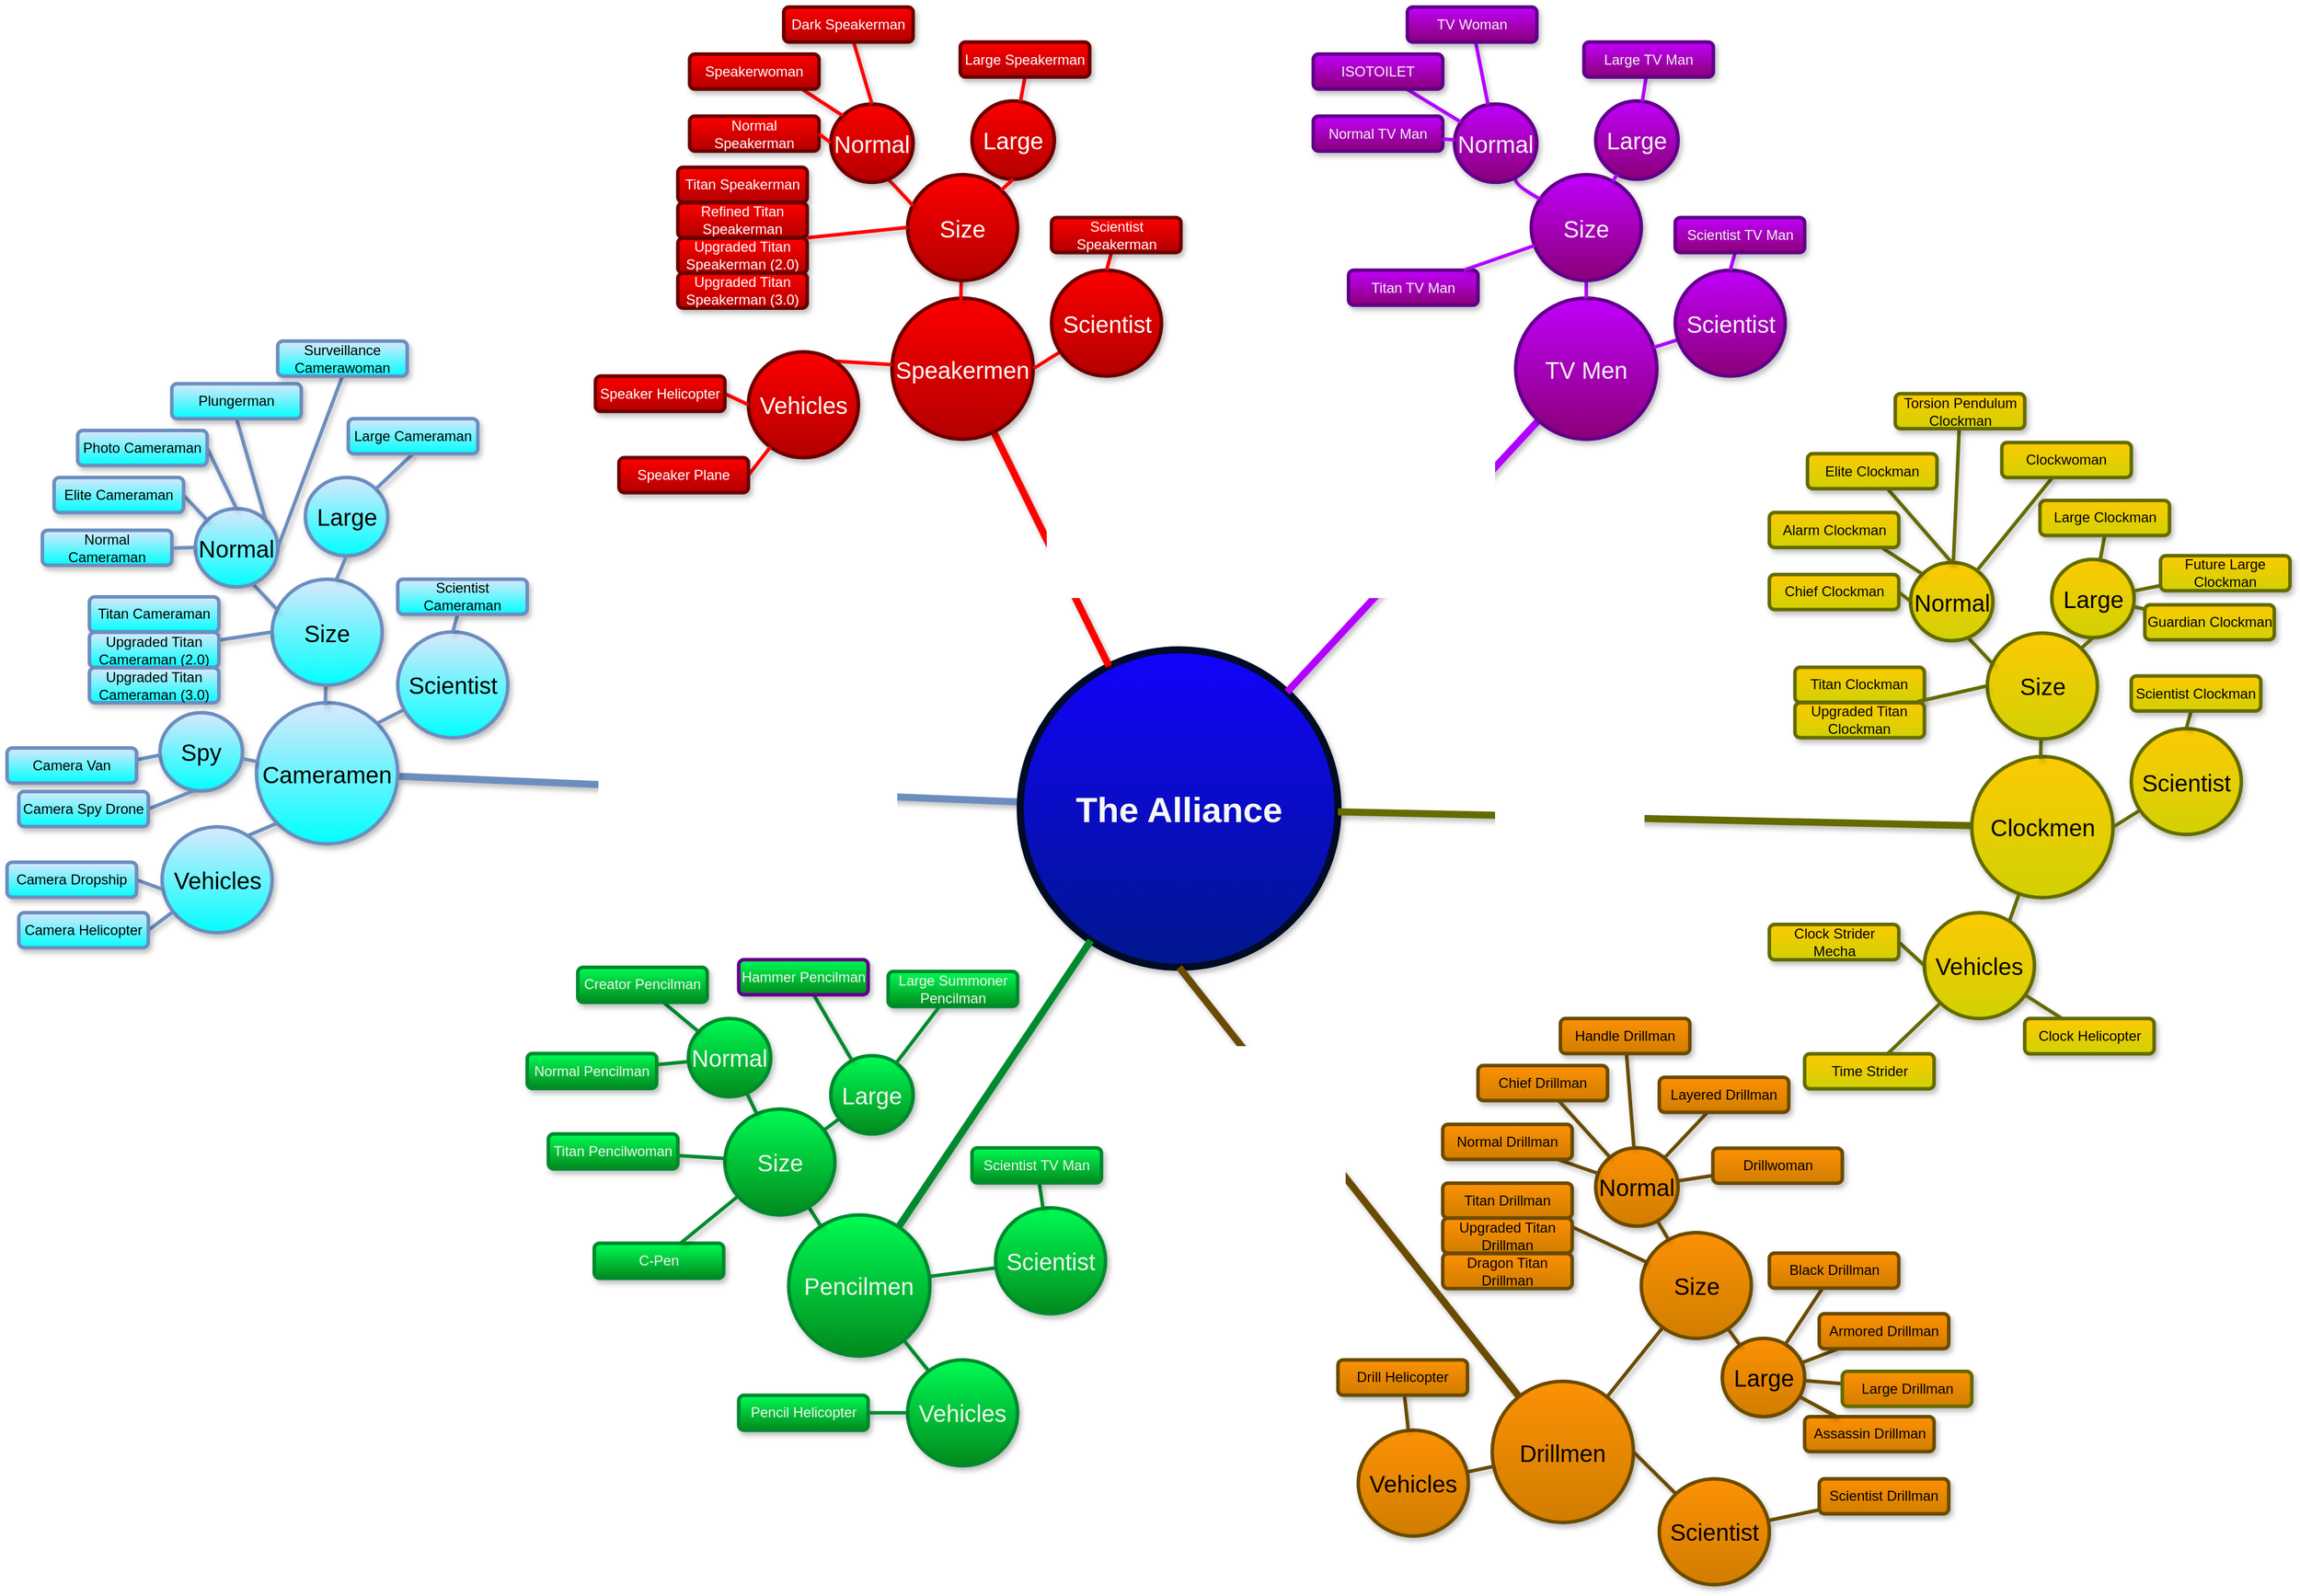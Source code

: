 <mxfile version="24.6.4" type="github">
  <diagram id="6a731a19-8d31-9384-78a2-239565b7b9f0" name="Page-1">
    <mxGraphModel dx="2625" dy="1543" grid="1" gridSize="10" guides="1" tooltips="1" connect="1" arrows="1" fold="1" page="1" pageScale="1" pageWidth="1169" pageHeight="827" background="none" math="0" shadow="0">
      <root>
        <mxCell id="0" />
        <mxCell id="1" parent="0" />
        <mxCell id="1363" style="endArrow=none;strokeWidth=6;strokeColor=#6c8ebf;html=1;fillColor=#dae8fc;shadow=1;" parent="1" source="1515" target="1516" edge="1">
          <mxGeometry relative="1" as="geometry" />
        </mxCell>
        <mxCell id="1515" value="The Alliance" style="ellipse;whiteSpace=wrap;html=1;shadow=1;fontFamily=Helvetica;fontSize=30;align=center;strokeColor=#000B24;strokeWidth=6;fillColor=#1302FC;fontStyle=1;gradientColor=#00178C;fontColor=#F7F7F7;" parent="1" vertex="1">
          <mxGeometry x="961" y="676.5" width="270" height="270" as="geometry" />
        </mxCell>
        <mxCell id="1516" value="Cameramen" style="ellipse;whiteSpace=wrap;html=1;shadow=1;fontFamily=Helvetica;fontSize=20;align=center;strokeWidth=3;fillColor=#dae8fc;strokeColor=#6c8ebf;gradientColor=#00FFFF;" parent="1" vertex="1">
          <mxGeometry x="312" y="721.5" width="120" height="120" as="geometry" />
        </mxCell>
        <mxCell id="rcJq9EcaqIxGS28sy-gM-1543" value="" style="edgeStyle=none;endArrow=none;strokeWidth=3;strokeColor=#6c8ebf;html=1;fillColor=#dae8fc;shadow=1;" edge="1" parent="1">
          <mxGeometry x="188.5" y="51.5" width="100" height="100" as="geometry">
            <mxPoint x="370.5" y="723.5" as="sourcePoint" />
            <mxPoint x="371" y="700" as="targetPoint" />
          </mxGeometry>
        </mxCell>
        <mxCell id="rcJq9EcaqIxGS28sy-gM-1544" value="Size" style="ellipse;whiteSpace=wrap;html=1;shadow=1;fontFamily=Helvetica;fontSize=20;align=center;strokeWidth=3;fillColor=#dae8fc;strokeColor=#6c8ebf;gradientColor=#00FFFF;" vertex="1" parent="1">
          <mxGeometry x="325.25" y="616.5" width="93.5" height="90" as="geometry" />
        </mxCell>
        <mxCell id="rcJq9EcaqIxGS28sy-gM-1548" value="" style="edgeStyle=none;endArrow=none;strokeWidth=3;strokeColor=#6c8ebf;html=1;fillColor=#dae8fc;shadow=1;" edge="1" parent="1">
          <mxGeometry x="188.5" y="51.5" width="100" height="100" as="geometry">
            <mxPoint x="330" y="643" as="sourcePoint" />
            <mxPoint x="304.75" y="616.5" as="targetPoint" />
            <Array as="points">
              <mxPoint x="314.75" y="626.5" />
            </Array>
          </mxGeometry>
        </mxCell>
        <mxCell id="rcJq9EcaqIxGS28sy-gM-1549" value="Normal" style="ellipse;whiteSpace=wrap;html=1;shadow=1;fontFamily=Helvetica;fontSize=20;align=center;strokeWidth=3;fillColor=#dae8fc;strokeColor=#6c8ebf;gradientColor=#00FFFF;" vertex="1" parent="1">
          <mxGeometry x="260" y="556.5" width="70" height="66.5" as="geometry" />
        </mxCell>
        <mxCell id="rcJq9EcaqIxGS28sy-gM-1551" value="Large" style="ellipse;whiteSpace=wrap;html=1;shadow=1;fontFamily=Helvetica;fontSize=20;align=center;strokeWidth=3;fillColor=#dae8fc;strokeColor=#6c8ebf;gradientColor=#00FFFF;" vertex="1" parent="1">
          <mxGeometry x="353.5" y="530" width="70" height="66.5" as="geometry" />
        </mxCell>
        <mxCell id="rcJq9EcaqIxGS28sy-gM-1555" value="" style="edgeStyle=none;endArrow=none;strokeWidth=3;strokeColor=#6c8ebf;html=1;fillColor=#dae8fc;entryX=0.5;entryY=1;entryDx=0;entryDy=0;shadow=1;" edge="1" parent="1" target="rcJq9EcaqIxGS28sy-gM-1551">
          <mxGeometry x="188.5" y="51.5" width="100" height="100" as="geometry">
            <mxPoint x="380" y="616.5" as="sourcePoint" />
            <mxPoint x="380.5" y="593" as="targetPoint" />
          </mxGeometry>
        </mxCell>
        <mxCell id="rcJq9EcaqIxGS28sy-gM-1556" value="Normal Cameraman" style="rounded=1;whiteSpace=wrap;html=1;fillColor=#dae8fc;strokeColor=#6c8ebf;gradientColor=#00FFFF;strokeWidth=3;shadow=1;glass=0;" vertex="1" parent="1">
          <mxGeometry x="130" y="574.88" width="110" height="29.75" as="geometry" />
        </mxCell>
        <mxCell id="rcJq9EcaqIxGS28sy-gM-1558" value="" style="edgeStyle=none;endArrow=none;strokeWidth=3;strokeColor=#6c8ebf;html=1;fillColor=#dae8fc;shadow=1;" edge="1" parent="1">
          <mxGeometry x="188.5" y="51.5" width="100" height="100" as="geometry">
            <mxPoint x="260" y="589.5" as="sourcePoint" />
            <mxPoint x="240" y="590" as="targetPoint" />
          </mxGeometry>
        </mxCell>
        <mxCell id="rcJq9EcaqIxGS28sy-gM-1559" value="" style="edgeStyle=none;endArrow=none;strokeWidth=3;strokeColor=#6c8ebf;html=1;fillColor=#dae8fc;shadow=1;entryX=0.5;entryY=1;entryDx=0;entryDy=0;exitX=1;exitY=0;exitDx=0;exitDy=0;" edge="1" parent="1" source="rcJq9EcaqIxGS28sy-gM-1551" target="rcJq9EcaqIxGS28sy-gM-1560">
          <mxGeometry x="188.5" y="51.5" width="100" height="100" as="geometry">
            <mxPoint x="382" y="530" as="sourcePoint" />
            <mxPoint x="370" y="510" as="targetPoint" />
          </mxGeometry>
        </mxCell>
        <mxCell id="rcJq9EcaqIxGS28sy-gM-1560" value="Large Cameraman" style="rounded=1;whiteSpace=wrap;html=1;fillColor=#dae8fc;strokeColor=#6c8ebf;gradientColor=#00FFFF;strokeWidth=3;shadow=1;glass=0;" vertex="1" parent="1">
          <mxGeometry x="390" y="480" width="110" height="29.75" as="geometry" />
        </mxCell>
        <mxCell id="rcJq9EcaqIxGS28sy-gM-1561" value="Titan Cameraman" style="rounded=1;whiteSpace=wrap;html=1;fillColor=#dae8fc;strokeColor=#6c8ebf;gradientColor=#00FFFF;strokeWidth=3;shadow=1;glass=0;" vertex="1" parent="1">
          <mxGeometry x="170" y="631.56" width="110" height="29.75" as="geometry" />
        </mxCell>
        <mxCell id="rcJq9EcaqIxGS28sy-gM-1562" value="" style="edgeStyle=none;endArrow=none;strokeWidth=3;strokeColor=#6c8ebf;html=1;fillColor=#dae8fc;shadow=1;" edge="1" parent="1" target="rcJq9EcaqIxGS28sy-gM-1563">
          <mxGeometry x="188.5" y="51.5" width="100" height="100" as="geometry">
            <mxPoint x="325.25" y="661.37" as="sourcePoint" />
            <mxPoint x="305.25" y="661.87" as="targetPoint" />
          </mxGeometry>
        </mxCell>
        <mxCell id="rcJq9EcaqIxGS28sy-gM-1563" value="Upgraded Titan Cameraman (2.0)" style="rounded=1;whiteSpace=wrap;html=1;fillColor=#dae8fc;strokeColor=#6c8ebf;gradientColor=#00FFFF;strokeWidth=3;shadow=1;glass=0;" vertex="1" parent="1">
          <mxGeometry x="170" y="661.68" width="110" height="29.75" as="geometry" />
        </mxCell>
        <mxCell id="rcJq9EcaqIxGS28sy-gM-1564" value="Upgraded Titan Cameraman (3.0)" style="rounded=1;whiteSpace=wrap;html=1;fillColor=#dae8fc;strokeColor=#6c8ebf;gradientColor=#00FFFF;strokeWidth=3;shadow=1;glass=0;" vertex="1" parent="1">
          <mxGeometry x="170" y="691.75" width="110" height="29.75" as="geometry" />
        </mxCell>
        <mxCell id="rcJq9EcaqIxGS28sy-gM-1565" value="" style="edgeStyle=none;endArrow=none;strokeWidth=3;strokeColor=#6c8ebf;html=1;fillColor=#dae8fc;shadow=1;exitX=0;exitY=0;exitDx=0;exitDy=0;" edge="1" parent="1" source="rcJq9EcaqIxGS28sy-gM-1549">
          <mxGeometry x="188.5" y="51.5" width="100" height="100" as="geometry">
            <mxPoint x="270" y="544.62" as="sourcePoint" />
            <mxPoint x="250" y="545.12" as="targetPoint" />
          </mxGeometry>
        </mxCell>
        <mxCell id="rcJq9EcaqIxGS28sy-gM-1566" value="Elite Cameraman" style="rounded=1;whiteSpace=wrap;html=1;fillColor=#dae8fc;strokeColor=#6c8ebf;gradientColor=#00FFFF;strokeWidth=3;shadow=1;glass=0;" vertex="1" parent="1">
          <mxGeometry x="140" y="530" width="110" height="29.75" as="geometry" />
        </mxCell>
        <mxCell id="rcJq9EcaqIxGS28sy-gM-1567" value="Spy" style="ellipse;whiteSpace=wrap;html=1;shadow=1;fontFamily=Helvetica;fontSize=20;align=center;strokeWidth=3;fillColor=#dae8fc;strokeColor=#6c8ebf;gradientColor=#00FFFF;" vertex="1" parent="1">
          <mxGeometry x="230" y="730" width="70" height="66.5" as="geometry" />
        </mxCell>
        <mxCell id="rcJq9EcaqIxGS28sy-gM-1569" value="" style="edgeStyle=none;endArrow=none;strokeWidth=3;strokeColor=#6c8ebf;html=1;fillColor=#dae8fc;shadow=1;" edge="1" parent="1" source="rcJq9EcaqIxGS28sy-gM-1567" target="1516">
          <mxGeometry x="188.5" y="51.5" width="100" height="100" as="geometry">
            <mxPoint x="294.5" y="745" as="sourcePoint" />
            <mxPoint x="295" y="721.5" as="targetPoint" />
          </mxGeometry>
        </mxCell>
        <mxCell id="rcJq9EcaqIxGS28sy-gM-1570" value="" style="edgeStyle=none;endArrow=none;strokeWidth=3;strokeColor=#6c8ebf;html=1;fillColor=#dae8fc;shadow=1;exitX=0;exitY=0;exitDx=0;exitDy=0;" edge="1" parent="1">
          <mxGeometry x="188.5" y="51.5" width="100" height="100" as="geometry">
            <mxPoint x="230" y="766" as="sourcePoint" />
            <mxPoint x="210" y="770" as="targetPoint" />
          </mxGeometry>
        </mxCell>
        <mxCell id="rcJq9EcaqIxGS28sy-gM-1571" value="Camera Van" style="rounded=1;whiteSpace=wrap;html=1;fillColor=#dae8fc;strokeColor=#6c8ebf;gradientColor=#00FFFF;strokeWidth=3;shadow=1;glass=0;" vertex="1" parent="1">
          <mxGeometry x="100" y="760" width="110" height="29.75" as="geometry" />
        </mxCell>
        <mxCell id="rcJq9EcaqIxGS28sy-gM-1572" value="" style="edgeStyle=none;endArrow=none;strokeWidth=3;strokeColor=#6c8ebf;html=1;fillColor=#dae8fc;shadow=1;exitX=0;exitY=0;exitDx=0;exitDy=0;entryX=1;entryY=0.5;entryDx=0;entryDy=0;" edge="1" parent="1" target="rcJq9EcaqIxGS28sy-gM-1573">
          <mxGeometry x="188.5" y="51.5" width="100" height="100" as="geometry">
            <mxPoint x="260" y="795.75" as="sourcePoint" />
            <mxPoint x="240" y="799.75" as="targetPoint" />
          </mxGeometry>
        </mxCell>
        <mxCell id="rcJq9EcaqIxGS28sy-gM-1573" value="Camera Spy Drone" style="rounded=1;whiteSpace=wrap;html=1;fillColor=#dae8fc;strokeColor=#6c8ebf;gradientColor=#00FFFF;strokeWidth=3;shadow=1;glass=0;" vertex="1" parent="1">
          <mxGeometry x="110" y="797" width="110" height="29.75" as="geometry" />
        </mxCell>
        <mxCell id="rcJq9EcaqIxGS28sy-gM-1574" value="" style="edgeStyle=none;endArrow=none;strokeWidth=3;strokeColor=#6c8ebf;html=1;fillColor=#dae8fc;shadow=1;entryX=0;entryY=1;entryDx=0;entryDy=0;exitX=0.77;exitY=0.087;exitDx=0;exitDy=0;exitPerimeter=0;" edge="1" parent="1" source="rcJq9EcaqIxGS28sy-gM-1575" target="1516">
          <mxGeometry x="188.5" y="51.5" width="100" height="100" as="geometry">
            <mxPoint x="295.25" y="934" as="sourcePoint" />
            <mxPoint x="295.75" y="910.5" as="targetPoint" />
          </mxGeometry>
        </mxCell>
        <mxCell id="rcJq9EcaqIxGS28sy-gM-1575" value="Vehicles" style="ellipse;whiteSpace=wrap;html=1;shadow=1;fontFamily=Helvetica;fontSize=20;align=center;strokeWidth=3;fillColor=#dae8fc;strokeColor=#6c8ebf;gradientColor=#00FFFF;" vertex="1" parent="1">
          <mxGeometry x="231.75" y="827" width="93.5" height="90" as="geometry" />
        </mxCell>
        <mxCell id="rcJq9EcaqIxGS28sy-gM-1576" value="" style="edgeStyle=none;endArrow=none;strokeWidth=3;strokeColor=#6c8ebf;html=1;fillColor=#dae8fc;shadow=1;exitX=0;exitY=0;exitDx=0;exitDy=0;entryX=1;entryY=0.5;entryDx=0;entryDy=0;" edge="1" parent="1" target="rcJq9EcaqIxGS28sy-gM-1577">
          <mxGeometry x="188.5" y="51.5" width="100" height="100" as="geometry">
            <mxPoint x="231.75" y="880" as="sourcePoint" />
            <mxPoint x="211.75" y="884" as="targetPoint" />
          </mxGeometry>
        </mxCell>
        <mxCell id="rcJq9EcaqIxGS28sy-gM-1577" value="Camera Dropship" style="rounded=1;whiteSpace=wrap;html=1;fillColor=#dae8fc;strokeColor=#6c8ebf;gradientColor=#00FFFF;strokeWidth=3;shadow=1;glass=0;" vertex="1" parent="1">
          <mxGeometry x="100" y="857.13" width="110" height="29.75" as="geometry" />
        </mxCell>
        <mxCell id="rcJq9EcaqIxGS28sy-gM-1578" value="" style="edgeStyle=none;endArrow=none;strokeWidth=3;strokeColor=#6c8ebf;html=1;fillColor=#dae8fc;shadow=1;entryX=1;entryY=0.5;entryDx=0;entryDy=0;" edge="1" parent="1" target="rcJq9EcaqIxGS28sy-gM-1579" source="rcJq9EcaqIxGS28sy-gM-1575">
          <mxGeometry x="188.5" y="51.5" width="100" height="100" as="geometry">
            <mxPoint x="241.75" y="922.87" as="sourcePoint" />
            <mxPoint x="221.75" y="926.87" as="targetPoint" />
          </mxGeometry>
        </mxCell>
        <mxCell id="rcJq9EcaqIxGS28sy-gM-1579" value="&lt;div&gt;Camera Helicopter&lt;/div&gt;" style="rounded=1;whiteSpace=wrap;html=1;fillColor=#dae8fc;strokeColor=#6c8ebf;gradientColor=#00FFFF;strokeWidth=3;shadow=1;glass=0;" vertex="1" parent="1">
          <mxGeometry x="110" y="900" width="110" height="29.75" as="geometry" />
        </mxCell>
        <mxCell id="rcJq9EcaqIxGS28sy-gM-1580" value="" style="edgeStyle=none;endArrow=none;strokeWidth=3;strokeColor=#6c8ebf;html=1;fillColor=#dae8fc;shadow=1;exitX=1;exitY=0;exitDx=0;exitDy=0;" edge="1" parent="1" source="1516" target="rcJq9EcaqIxGS28sy-gM-1581">
          <mxGeometry x="188.5" y="51.5" width="100" height="100" as="geometry">
            <mxPoint x="477.25" y="747" as="sourcePoint" />
            <mxPoint x="477.75" y="723.5" as="targetPoint" />
          </mxGeometry>
        </mxCell>
        <mxCell id="rcJq9EcaqIxGS28sy-gM-1581" value="Scientist" style="ellipse;whiteSpace=wrap;html=1;shadow=1;fontFamily=Helvetica;fontSize=20;align=center;strokeWidth=3;fillColor=#dae8fc;strokeColor=#6c8ebf;gradientColor=#00FFFF;" vertex="1" parent="1">
          <mxGeometry x="432" y="661.31" width="93.5" height="90" as="geometry" />
        </mxCell>
        <mxCell id="rcJq9EcaqIxGS28sy-gM-1582" value="" style="edgeStyle=none;endArrow=none;strokeWidth=3;strokeColor=#6c8ebf;html=1;fillColor=#dae8fc;shadow=1;exitX=0.5;exitY=0;exitDx=0;exitDy=0;" edge="1" parent="1" source="rcJq9EcaqIxGS28sy-gM-1581" target="rcJq9EcaqIxGS28sy-gM-1583">
          <mxGeometry x="188.5" y="51.5" width="100" height="100" as="geometry">
            <mxPoint x="479" y="670" as="sourcePoint" />
            <mxPoint x="473.5" y="641.68" as="targetPoint" />
          </mxGeometry>
        </mxCell>
        <mxCell id="rcJq9EcaqIxGS28sy-gM-1583" value="Scientist Cameraman" style="rounded=1;whiteSpace=wrap;html=1;fillColor=#dae8fc;strokeColor=#6c8ebf;gradientColor=#00FFFF;strokeWidth=3;shadow=1;glass=0;" vertex="1" parent="1">
          <mxGeometry x="432" y="616.5" width="110" height="29.75" as="geometry" />
        </mxCell>
        <mxCell id="rcJq9EcaqIxGS28sy-gM-1584" value="" style="edgeStyle=none;endArrow=none;strokeWidth=3;strokeColor=#6c8ebf;html=1;fillColor=#dae8fc;shadow=1;exitX=0.5;exitY=0;exitDx=0;exitDy=0;entryX=1;entryY=0.5;entryDx=0;entryDy=0;" edge="1" parent="1" source="rcJq9EcaqIxGS28sy-gM-1549" target="rcJq9EcaqIxGS28sy-gM-1585">
          <mxGeometry x="188.5" y="51.5" width="100" height="100" as="geometry">
            <mxPoint x="290" y="526" as="sourcePoint" />
            <mxPoint x="270" y="505.12" as="targetPoint" />
          </mxGeometry>
        </mxCell>
        <mxCell id="rcJq9EcaqIxGS28sy-gM-1585" value="Photo Cameraman" style="rounded=1;whiteSpace=wrap;html=1;fillColor=#dae8fc;strokeColor=#6c8ebf;gradientColor=#00FFFF;strokeWidth=3;shadow=1;glass=0;" vertex="1" parent="1">
          <mxGeometry x="160" y="490" width="110" height="29.75" as="geometry" />
        </mxCell>
        <mxCell id="rcJq9EcaqIxGS28sy-gM-1586" value="" style="edgeStyle=none;endArrow=none;strokeWidth=3;strokeColor=#6c8ebf;html=1;fillColor=#dae8fc;shadow=1;entryX=0.5;entryY=1;entryDx=0;entryDy=0;exitX=1;exitY=0;exitDx=0;exitDy=0;" edge="1" parent="1" target="rcJq9EcaqIxGS28sy-gM-1587" source="rcJq9EcaqIxGS28sy-gM-1549">
          <mxGeometry x="188.5" y="51.5" width="100" height="100" as="geometry">
            <mxPoint x="345" y="519.75" as="sourcePoint" />
            <mxPoint x="320" y="467.87" as="targetPoint" />
          </mxGeometry>
        </mxCell>
        <mxCell id="rcJq9EcaqIxGS28sy-gM-1587" value="Plungerman" style="rounded=1;whiteSpace=wrap;html=1;fillColor=#dae8fc;strokeColor=#6c8ebf;gradientColor=#00FFFF;strokeWidth=3;shadow=1;glass=0;" vertex="1" parent="1">
          <mxGeometry x="240" y="450.25" width="110" height="29.75" as="geometry" />
        </mxCell>
        <mxCell id="rcJq9EcaqIxGS28sy-gM-1588" value="" style="edgeStyle=none;endArrow=none;strokeWidth=3;strokeColor=#6c8ebf;html=1;fillColor=#dae8fc;shadow=1;entryX=0.5;entryY=1;entryDx=0;entryDy=0;exitX=1;exitY=0.5;exitDx=0;exitDy=0;" edge="1" parent="1" target="rcJq9EcaqIxGS28sy-gM-1589" source="rcJq9EcaqIxGS28sy-gM-1549">
          <mxGeometry x="188.5" y="51.5" width="100" height="100" as="geometry">
            <mxPoint x="440" y="545.75" as="sourcePoint" />
            <mxPoint x="440" y="447.62" as="targetPoint" />
          </mxGeometry>
        </mxCell>
        <mxCell id="rcJq9EcaqIxGS28sy-gM-1589" value="Surveillance Camerawoman" style="rounded=1;whiteSpace=wrap;html=1;fillColor=#dae8fc;strokeColor=#6c8ebf;gradientColor=#00FFFF;strokeWidth=3;shadow=1;glass=0;" vertex="1" parent="1">
          <mxGeometry x="330" y="414" width="110" height="29.75" as="geometry" />
        </mxCell>
        <mxCell id="rcJq9EcaqIxGS28sy-gM-1590" style="endArrow=none;strokeWidth=6;strokeColor=#FF0000;html=1;fillColor=#dae8fc;shadow=1;" edge="1" parent="1" target="rcJq9EcaqIxGS28sy-gM-1591" source="1515">
          <mxGeometry relative="1" as="geometry">
            <mxPoint x="1501" y="462.0" as="sourcePoint" />
          </mxGeometry>
        </mxCell>
        <mxCell id="rcJq9EcaqIxGS28sy-gM-1591" value="Speakermen" style="ellipse;whiteSpace=wrap;html=1;shadow=1;fontFamily=Helvetica;fontSize=20;align=center;strokeWidth=3;fillColor=#FC0000;strokeColor=#6B0000;gradientColor=#B30000;fontColor=#FFFFFF;" vertex="1" parent="1">
          <mxGeometry x="852" y="377.5" width="120" height="120" as="geometry" />
        </mxCell>
        <mxCell id="rcJq9EcaqIxGS28sy-gM-1592" value="" style="edgeStyle=none;endArrow=none;strokeWidth=3;strokeColor=#FF0000;html=1;fillColor=#dae8fc;shadow=1;" edge="1" parent="1">
          <mxGeometry x="188.5" y="51.5" width="100" height="100" as="geometry">
            <mxPoint x="910.5" y="379.5" as="sourcePoint" />
            <mxPoint x="911" y="356.0" as="targetPoint" />
          </mxGeometry>
        </mxCell>
        <mxCell id="rcJq9EcaqIxGS28sy-gM-1593" value="Size" style="ellipse;whiteSpace=wrap;html=1;shadow=1;fontFamily=Helvetica;fontSize=20;align=center;strokeWidth=3;fillColor=#FC0000;strokeColor=#6B0000;gradientColor=#B30000;fontColor=#FFFFFF;" vertex="1" parent="1">
          <mxGeometry x="865.25" y="272.5" width="93.5" height="90" as="geometry" />
        </mxCell>
        <mxCell id="rcJq9EcaqIxGS28sy-gM-1594" value="" style="edgeStyle=none;endArrow=none;strokeWidth=3;strokeColor=#FF0000;html=1;fillColor=#dae8fc;shadow=1;" edge="1" parent="1">
          <mxGeometry x="188.5" y="51.5" width="100" height="100" as="geometry">
            <mxPoint x="870" y="299" as="sourcePoint" />
            <mxPoint x="844.75" y="272.5" as="targetPoint" />
            <Array as="points">
              <mxPoint x="854.75" y="282.5" />
            </Array>
          </mxGeometry>
        </mxCell>
        <mxCell id="rcJq9EcaqIxGS28sy-gM-1595" value="Normal" style="ellipse;whiteSpace=wrap;html=1;shadow=1;fontFamily=Helvetica;fontSize=20;align=center;strokeWidth=3;fillColor=#FC0000;strokeColor=#6B0000;gradientColor=#B30000;fontColor=#FFFFFF;" vertex="1" parent="1">
          <mxGeometry x="800" y="212.5" width="70" height="66.5" as="geometry" />
        </mxCell>
        <mxCell id="rcJq9EcaqIxGS28sy-gM-1596" value="Large" style="ellipse;whiteSpace=wrap;html=1;shadow=1;fontFamily=Helvetica;fontSize=20;align=center;strokeWidth=3;fillColor=#FC0000;strokeColor=#6B0000;gradientColor=#B30000;fontColor=#FFFFFF;" vertex="1" parent="1">
          <mxGeometry x="920" y="209.87" width="70" height="66.5" as="geometry" />
        </mxCell>
        <mxCell id="rcJq9EcaqIxGS28sy-gM-1597" value="" style="edgeStyle=none;endArrow=none;strokeWidth=3;strokeColor=#FF0000;html=1;fillColor=#dae8fc;entryX=0.5;entryY=1;entryDx=0;entryDy=0;shadow=1;exitX=1;exitY=0;exitDx=0;exitDy=0;" edge="1" parent="1" target="rcJq9EcaqIxGS28sy-gM-1596" source="rcJq9EcaqIxGS28sy-gM-1593">
          <mxGeometry x="188.5" y="51.5" width="100" height="100" as="geometry">
            <mxPoint x="946.5" y="296.37" as="sourcePoint" />
            <mxPoint x="947" y="272.87" as="targetPoint" />
          </mxGeometry>
        </mxCell>
        <mxCell id="rcJq9EcaqIxGS28sy-gM-1598" value="Normal Speakerman" style="rounded=1;whiteSpace=wrap;html=1;fillColor=#FC0000;strokeColor=#6B0000;gradientColor=#B30000;strokeWidth=3;shadow=1;glass=0;fontColor=#FFFFFF;" vertex="1" parent="1">
          <mxGeometry x="680" y="222.75" width="110" height="29.75" as="geometry" />
        </mxCell>
        <mxCell id="rcJq9EcaqIxGS28sy-gM-1599" value="" style="edgeStyle=none;endArrow=none;strokeWidth=3;strokeColor=#FF0000;html=1;fillColor=#dae8fc;shadow=1;entryX=1;entryY=0.5;entryDx=0;entryDy=0;" edge="1" parent="1" target="rcJq9EcaqIxGS28sy-gM-1598">
          <mxGeometry x="188.5" y="51.5" width="100" height="100" as="geometry">
            <mxPoint x="800" y="245.5" as="sourcePoint" />
            <mxPoint x="780" y="246" as="targetPoint" />
          </mxGeometry>
        </mxCell>
        <mxCell id="rcJq9EcaqIxGS28sy-gM-1600" value="" style="edgeStyle=none;endArrow=none;strokeWidth=3;strokeColor=#FF0000;html=1;fillColor=#dae8fc;shadow=1;entryX=0.5;entryY=1;entryDx=0;entryDy=0;" edge="1" parent="1" source="rcJq9EcaqIxGS28sy-gM-1596" target="rcJq9EcaqIxGS28sy-gM-1601">
          <mxGeometry x="188.5" y="51.5" width="100" height="100" as="geometry">
            <mxPoint x="948.5" y="209.87" as="sourcePoint" />
            <mxPoint x="936.5" y="189.87" as="targetPoint" />
          </mxGeometry>
        </mxCell>
        <mxCell id="rcJq9EcaqIxGS28sy-gM-1601" value="Large Speakerman" style="rounded=1;whiteSpace=wrap;html=1;fillColor=#FC0000;strokeColor=#6B0000;gradientColor=#B30000;strokeWidth=3;shadow=1;glass=0;fontColor=#FFFFFF;" vertex="1" parent="1">
          <mxGeometry x="910" y="159.75" width="110" height="29.75" as="geometry" />
        </mxCell>
        <mxCell id="rcJq9EcaqIxGS28sy-gM-1602" value="Titan Speakerman" style="rounded=1;whiteSpace=wrap;html=1;fillColor=#FC0000;strokeColor=#6B0000;gradientColor=#B30000;strokeWidth=3;shadow=1;glass=0;fontColor=#FFFFFF;" vertex="1" parent="1">
          <mxGeometry x="670" y="266.25" width="110" height="29.75" as="geometry" />
        </mxCell>
        <mxCell id="rcJq9EcaqIxGS28sy-gM-1603" value="" style="edgeStyle=none;endArrow=none;strokeWidth=3;strokeColor=#FF0000;html=1;fillColor=#dae8fc;shadow=1;entryX=1;entryY=1;entryDx=0;entryDy=0;" edge="1" parent="1" target="rcJq9EcaqIxGS28sy-gM-1604">
          <mxGeometry x="188.5" y="51.5" width="100" height="100" as="geometry">
            <mxPoint x="865.25" y="317.37" as="sourcePoint" />
            <mxPoint x="845.25" y="317.87" as="targetPoint" />
          </mxGeometry>
        </mxCell>
        <mxCell id="rcJq9EcaqIxGS28sy-gM-1604" value="Refined Titan Speakerman" style="rounded=1;whiteSpace=wrap;html=1;fillColor=#FC0000;strokeColor=#6B0000;gradientColor=#B30000;strokeWidth=3;shadow=1;glass=0;fontColor=#FFFFFF;" vertex="1" parent="1">
          <mxGeometry x="670" y="296.37" width="110" height="29.75" as="geometry" />
        </mxCell>
        <mxCell id="rcJq9EcaqIxGS28sy-gM-1605" value="Upgraded Titan Speakerman (2.0)" style="rounded=1;whiteSpace=wrap;html=1;fillColor=#FC0000;strokeColor=#6B0000;gradientColor=#B30000;strokeWidth=3;shadow=1;glass=0;fontColor=#FFFFFF;" vertex="1" parent="1">
          <mxGeometry x="670" y="326.44" width="110" height="29.75" as="geometry" />
        </mxCell>
        <mxCell id="rcJq9EcaqIxGS28sy-gM-1606" value="" style="edgeStyle=none;endArrow=none;strokeWidth=3;strokeColor=#FF0000;html=1;fillColor=#dae8fc;shadow=1;exitX=0;exitY=0;exitDx=0;exitDy=0;entryX=0.876;entryY=1.022;entryDx=0;entryDy=0;entryPerimeter=0;" edge="1" parent="1" source="rcJq9EcaqIxGS28sy-gM-1595" target="rcJq9EcaqIxGS28sy-gM-1607">
          <mxGeometry x="188.5" y="51.5" width="100" height="100" as="geometry">
            <mxPoint x="810" y="200.62" as="sourcePoint" />
            <mxPoint x="790" y="201.12" as="targetPoint" />
          </mxGeometry>
        </mxCell>
        <mxCell id="rcJq9EcaqIxGS28sy-gM-1607" value="Speakerwoman" style="rounded=1;whiteSpace=wrap;html=1;fillColor=#FC0000;strokeColor=#6B0000;gradientColor=#B30000;strokeWidth=3;shadow=1;glass=0;fontColor=#FFFFFF;" vertex="1" parent="1">
          <mxGeometry x="680" y="170" width="110" height="29.75" as="geometry" />
        </mxCell>
        <mxCell id="rcJq9EcaqIxGS28sy-gM-1614" value="" style="edgeStyle=none;endArrow=none;strokeWidth=3;strokeColor=#FF0000;html=1;fillColor=#dae8fc;shadow=1;exitX=0.77;exitY=0.087;exitDx=0;exitDy=0;exitPerimeter=0;" edge="1" parent="1" source="rcJq9EcaqIxGS28sy-gM-1615" target="rcJq9EcaqIxGS28sy-gM-1591">
          <mxGeometry x="188.5" y="51.5" width="100" height="100" as="geometry">
            <mxPoint x="835.25" y="590" as="sourcePoint" />
            <mxPoint x="835.75" y="566.5" as="targetPoint" />
          </mxGeometry>
        </mxCell>
        <mxCell id="rcJq9EcaqIxGS28sy-gM-1615" value="Vehicles" style="ellipse;whiteSpace=wrap;html=1;shadow=1;fontFamily=Helvetica;fontSize=20;align=center;strokeWidth=3;fillColor=#FC0000;strokeColor=#6B0000;gradientColor=#B30000;fontColor=#FFFFFF;" vertex="1" parent="1">
          <mxGeometry x="730" y="423.13" width="93.5" height="90" as="geometry" />
        </mxCell>
        <mxCell id="rcJq9EcaqIxGS28sy-gM-1618" value="" style="edgeStyle=none;endArrow=none;strokeWidth=3;strokeColor=#FF0000;html=1;fillColor=#dae8fc;shadow=1;entryX=1;entryY=0.5;entryDx=0;entryDy=0;" edge="1" parent="1" source="rcJq9EcaqIxGS28sy-gM-1615" target="rcJq9EcaqIxGS28sy-gM-1619">
          <mxGeometry x="188.5" y="51.5" width="100" height="100" as="geometry">
            <mxPoint x="781.75" y="578.87" as="sourcePoint" />
            <mxPoint x="761.75" y="582.87" as="targetPoint" />
          </mxGeometry>
        </mxCell>
        <mxCell id="rcJq9EcaqIxGS28sy-gM-1619" value="&lt;div&gt;Speaker Plane&lt;/div&gt;" style="rounded=1;whiteSpace=wrap;html=1;fillColor=#FC0000;strokeColor=#6B0000;gradientColor=#B30000;strokeWidth=3;shadow=1;glass=0;fontColor=#FFFFFF;" vertex="1" parent="1">
          <mxGeometry x="620" y="513.13" width="110" height="29.75" as="geometry" />
        </mxCell>
        <mxCell id="rcJq9EcaqIxGS28sy-gM-1620" value="" style="edgeStyle=none;endArrow=none;strokeWidth=3;strokeColor=#FF0000;html=1;fillColor=#dae8fc;shadow=1;exitX=1;exitY=0.5;exitDx=0;exitDy=0;" edge="1" parent="1" source="rcJq9EcaqIxGS28sy-gM-1591" target="rcJq9EcaqIxGS28sy-gM-1621">
          <mxGeometry x="188.5" y="51.5" width="100" height="100" as="geometry">
            <mxPoint x="969.996" y="431.514" as="sourcePoint" />
            <mxPoint x="1033.32" y="415.94" as="targetPoint" />
          </mxGeometry>
        </mxCell>
        <mxCell id="rcJq9EcaqIxGS28sy-gM-1621" value="Scientist" style="ellipse;whiteSpace=wrap;html=1;shadow=1;fontFamily=Helvetica;fontSize=20;align=center;strokeWidth=3;fillColor=#FC0000;strokeColor=#6B0000;gradientColor=#B30000;fontColor=#FFFFFF;" vertex="1" parent="1">
          <mxGeometry x="987.57" y="353.75" width="93.5" height="90" as="geometry" />
        </mxCell>
        <mxCell id="rcJq9EcaqIxGS28sy-gM-1622" value="" style="edgeStyle=none;endArrow=none;strokeWidth=3;strokeColor=#FF0000;html=1;fillColor=#dae8fc;shadow=1;exitX=0.5;exitY=0;exitDx=0;exitDy=0;" edge="1" parent="1" source="rcJq9EcaqIxGS28sy-gM-1621" target="rcJq9EcaqIxGS28sy-gM-1623">
          <mxGeometry x="188.5" y="51.5" width="100" height="100" as="geometry">
            <mxPoint x="1019" y="326" as="sourcePoint" />
            <mxPoint x="1013.5" y="297.68" as="targetPoint" />
          </mxGeometry>
        </mxCell>
        <mxCell id="rcJq9EcaqIxGS28sy-gM-1623" value="Scientist Speakerman" style="rounded=1;whiteSpace=wrap;html=1;fillColor=#FC0000;strokeColor=#6B0000;gradientColor=#B30000;strokeWidth=3;shadow=1;glass=0;fontColor=#FFFFFF;" vertex="1" parent="1">
          <mxGeometry x="987.57" y="308.94" width="110" height="29.75" as="geometry" />
        </mxCell>
        <mxCell id="rcJq9EcaqIxGS28sy-gM-1624" value="" style="edgeStyle=none;endArrow=none;strokeWidth=3;strokeColor=#FF0000;html=1;fillColor=#dae8fc;shadow=1;exitX=0.5;exitY=0;exitDx=0;exitDy=0;" edge="1" parent="1" source="rcJq9EcaqIxGS28sy-gM-1595" target="rcJq9EcaqIxGS28sy-gM-1625">
          <mxGeometry x="188.5" y="51.5" width="100" height="100" as="geometry">
            <mxPoint x="830" y="182" as="sourcePoint" />
            <mxPoint x="810" y="161.12" as="targetPoint" />
          </mxGeometry>
        </mxCell>
        <mxCell id="rcJq9EcaqIxGS28sy-gM-1625" value="Dark Speakerman" style="rounded=1;whiteSpace=wrap;html=1;fillColor=#FC0000;strokeColor=#6B0000;gradientColor=#B30000;strokeWidth=3;shadow=1;glass=0;fontColor=#FFFFFF;" vertex="1" parent="1">
          <mxGeometry x="760" y="130" width="110" height="29.75" as="geometry" />
        </mxCell>
        <mxCell id="rcJq9EcaqIxGS28sy-gM-1630" value="Upgraded Titan Speakerman (3.0)" style="rounded=1;whiteSpace=wrap;html=1;fillColor=#FC0000;strokeColor=#6B0000;gradientColor=#B30000;strokeWidth=3;shadow=1;glass=0;fontColor=#FFFFFF;" vertex="1" parent="1">
          <mxGeometry x="670" y="356.25" width="110" height="29.75" as="geometry" />
        </mxCell>
        <mxCell id="rcJq9EcaqIxGS28sy-gM-1632" value="" style="edgeStyle=none;endArrow=none;strokeWidth=3;strokeColor=#FF0000;html=1;fillColor=#dae8fc;shadow=1;entryX=1;entryY=0.5;entryDx=0;entryDy=0;exitX=0;exitY=0.5;exitDx=0;exitDy=0;" edge="1" parent="1" target="rcJq9EcaqIxGS28sy-gM-1633" source="rcJq9EcaqIxGS28sy-gM-1615">
          <mxGeometry x="188.5" y="51.5" width="100" height="100" as="geometry">
            <mxPoint x="771.75" y="519.75" as="sourcePoint" />
            <mxPoint x="752.5" y="547.62" as="targetPoint" />
          </mxGeometry>
        </mxCell>
        <mxCell id="rcJq9EcaqIxGS28sy-gM-1633" value="&lt;div&gt;Speaker Helicopter&lt;/div&gt;" style="rounded=1;whiteSpace=wrap;html=1;fillColor=#FC0000;strokeColor=#6B0000;gradientColor=#B30000;strokeWidth=3;shadow=1;glass=0;fontColor=#FFFFFF;" vertex="1" parent="1">
          <mxGeometry x="600" y="443.75" width="110" height="30" as="geometry" />
        </mxCell>
        <mxCell id="rcJq9EcaqIxGS28sy-gM-1634" style="endArrow=none;strokeWidth=6;strokeColor=#B300FF;html=1;fillColor=#dae8fc;shadow=1;" edge="1" parent="1" target="rcJq9EcaqIxGS28sy-gM-1635" source="1515">
          <mxGeometry relative="1" as="geometry">
            <mxPoint x="1567" y="690" as="sourcePoint" />
          </mxGeometry>
        </mxCell>
        <mxCell id="rcJq9EcaqIxGS28sy-gM-1635" value="TV Men" style="ellipse;whiteSpace=wrap;html=1;shadow=1;fontFamily=Helvetica;fontSize=20;align=center;strokeWidth=3;fillColor=#C100FC;strokeColor=#61008A;gradientColor=#8A0077;fontColor=#F2F2F2;" vertex="1" parent="1">
          <mxGeometry x="1382" y="377.5" width="120" height="120" as="geometry" />
        </mxCell>
        <mxCell id="rcJq9EcaqIxGS28sy-gM-1636" value="" style="edgeStyle=none;endArrow=none;strokeWidth=3;strokeColor=#B300FF;html=1;fillColor=#dae8fc;shadow=1;" edge="1" parent="1" source="rcJq9EcaqIxGS28sy-gM-1635" target="rcJq9EcaqIxGS28sy-gM-1637">
          <mxGeometry x="188.5" y="51.5" width="100" height="100" as="geometry">
            <mxPoint x="1440.5" y="379.5" as="sourcePoint" />
            <mxPoint x="1441" y="356.0" as="targetPoint" />
          </mxGeometry>
        </mxCell>
        <mxCell id="rcJq9EcaqIxGS28sy-gM-1637" value="Size" style="ellipse;whiteSpace=wrap;html=1;shadow=1;fontFamily=Helvetica;fontSize=20;align=center;strokeWidth=3;fillColor=#C100FC;strokeColor=#61008A;gradientColor=#8A0077;fontColor=#F2F2F2;" vertex="1" parent="1">
          <mxGeometry x="1395.25" y="272.5" width="93.5" height="90" as="geometry" />
        </mxCell>
        <mxCell id="rcJq9EcaqIxGS28sy-gM-1638" value="" style="edgeStyle=none;endArrow=none;strokeWidth=3;strokeColor=#B300FF;html=1;fillColor=#dae8fc;shadow=1;" edge="1" parent="1" source="rcJq9EcaqIxGS28sy-gM-1637" target="rcJq9EcaqIxGS28sy-gM-1639">
          <mxGeometry x="188.5" y="51.5" width="100" height="100" as="geometry">
            <mxPoint x="1400" y="299" as="sourcePoint" />
            <mxPoint x="1374.75" y="272.5" as="targetPoint" />
            <Array as="points">
              <mxPoint x="1384.75" y="282.5" />
            </Array>
          </mxGeometry>
        </mxCell>
        <mxCell id="rcJq9EcaqIxGS28sy-gM-1639" value="Normal" style="ellipse;whiteSpace=wrap;html=1;shadow=1;fontFamily=Helvetica;fontSize=20;align=center;strokeWidth=3;fillColor=#C100FC;strokeColor=#61008A;gradientColor=#8A0077;fontColor=#F2F2F2;" vertex="1" parent="1">
          <mxGeometry x="1330" y="212.5" width="70" height="66.5" as="geometry" />
        </mxCell>
        <mxCell id="rcJq9EcaqIxGS28sy-gM-1640" value="Large" style="ellipse;whiteSpace=wrap;html=1;shadow=1;fontFamily=Helvetica;fontSize=20;align=center;strokeWidth=3;fillColor=#C100FC;strokeColor=#61008A;gradientColor=#8A0077;fontColor=#F2F2F2;" vertex="1" parent="1">
          <mxGeometry x="1450" y="209.87" width="70" height="66.5" as="geometry" />
        </mxCell>
        <mxCell id="rcJq9EcaqIxGS28sy-gM-1641" value="" style="edgeStyle=none;endArrow=none;strokeWidth=3;strokeColor=#B300FF;html=1;fillColor=#dae8fc;shadow=1;" edge="1" parent="1" source="rcJq9EcaqIxGS28sy-gM-1637" target="rcJq9EcaqIxGS28sy-gM-1640">
          <mxGeometry x="188.5" y="51.5" width="100" height="100" as="geometry">
            <mxPoint x="1476.5" y="296.37" as="sourcePoint" />
            <mxPoint x="1477" y="272.87" as="targetPoint" />
          </mxGeometry>
        </mxCell>
        <mxCell id="rcJq9EcaqIxGS28sy-gM-1642" value="Normal TV Man" style="rounded=1;whiteSpace=wrap;html=1;fillColor=#C100FC;strokeColor=#61008A;gradientColor=#8A0077;strokeWidth=3;shadow=1;glass=0;fontColor=#F2F2F2;" vertex="1" parent="1">
          <mxGeometry x="1210" y="222.75" width="110" height="29.75" as="geometry" />
        </mxCell>
        <mxCell id="rcJq9EcaqIxGS28sy-gM-1643" value="" style="edgeStyle=none;endArrow=none;strokeWidth=3;strokeColor=#B300FF;html=1;fillColor=#dae8fc;shadow=1;" edge="1" parent="1" target="rcJq9EcaqIxGS28sy-gM-1642" source="rcJq9EcaqIxGS28sy-gM-1639">
          <mxGeometry x="188.5" y="51.5" width="100" height="100" as="geometry">
            <mxPoint x="1330" y="245.5" as="sourcePoint" />
            <mxPoint x="1310" y="246" as="targetPoint" />
          </mxGeometry>
        </mxCell>
        <mxCell id="rcJq9EcaqIxGS28sy-gM-1644" value="" style="edgeStyle=none;endArrow=none;strokeWidth=3;strokeColor=#B300FF;html=1;fillColor=#dae8fc;shadow=1;" edge="1" parent="1" source="rcJq9EcaqIxGS28sy-gM-1640" target="rcJq9EcaqIxGS28sy-gM-1645">
          <mxGeometry x="188.5" y="51.5" width="100" height="100" as="geometry">
            <mxPoint x="1478.5" y="209.87" as="sourcePoint" />
            <mxPoint x="1466.5" y="189.87" as="targetPoint" />
          </mxGeometry>
        </mxCell>
        <mxCell id="rcJq9EcaqIxGS28sy-gM-1645" value="Large TV Man" style="rounded=1;whiteSpace=wrap;html=1;fillColor=#C100FC;strokeColor=#61008A;gradientColor=#8A0077;strokeWidth=3;shadow=1;glass=0;fontColor=#F2F2F2;" vertex="1" parent="1">
          <mxGeometry x="1440" y="159.75" width="110" height="29.75" as="geometry" />
        </mxCell>
        <mxCell id="rcJq9EcaqIxGS28sy-gM-1646" value="Titan TV Man" style="rounded=1;whiteSpace=wrap;html=1;fillColor=#C100FC;strokeColor=#61008A;gradientColor=#8A0077;strokeWidth=3;shadow=1;glass=0;fontColor=#F2F2F2;" vertex="1" parent="1">
          <mxGeometry x="1240" y="353.75" width="110" height="29.75" as="geometry" />
        </mxCell>
        <mxCell id="rcJq9EcaqIxGS28sy-gM-1647" value="" style="edgeStyle=none;endArrow=none;strokeWidth=3;strokeColor=#B300FF;html=1;fillColor=#dae8fc;shadow=1;" edge="1" parent="1" target="rcJq9EcaqIxGS28sy-gM-1646" source="rcJq9EcaqIxGS28sy-gM-1637">
          <mxGeometry x="188.5" y="51.5" width="100" height="100" as="geometry">
            <mxPoint x="1395.25" y="317.37" as="sourcePoint" />
            <mxPoint x="1310" y="326.12" as="targetPoint" />
          </mxGeometry>
        </mxCell>
        <mxCell id="rcJq9EcaqIxGS28sy-gM-1650" value="" style="edgeStyle=none;endArrow=none;strokeWidth=3;strokeColor=#B300FF;html=1;fillColor=#dae8fc;shadow=1;" edge="1" parent="1" source="rcJq9EcaqIxGS28sy-gM-1639" target="rcJq9EcaqIxGS28sy-gM-1651">
          <mxGeometry x="188.5" y="51.5" width="100" height="100" as="geometry">
            <mxPoint x="1340" y="200.62" as="sourcePoint" />
            <mxPoint x="1320" y="201.12" as="targetPoint" />
          </mxGeometry>
        </mxCell>
        <mxCell id="rcJq9EcaqIxGS28sy-gM-1651" value="ISOTOILET" style="rounded=1;whiteSpace=wrap;html=1;fillColor=#C100FC;strokeColor=#61008A;gradientColor=#8A0077;strokeWidth=3;shadow=1;glass=0;fontColor=#F2F2F2;" vertex="1" parent="1">
          <mxGeometry x="1210" y="170" width="110" height="29.75" as="geometry" />
        </mxCell>
        <mxCell id="rcJq9EcaqIxGS28sy-gM-1656" value="" style="edgeStyle=none;endArrow=none;strokeWidth=3;strokeColor=#B300FF;html=1;fillColor=#dae8fc;shadow=1;" edge="1" parent="1" source="rcJq9EcaqIxGS28sy-gM-1635" target="rcJq9EcaqIxGS28sy-gM-1657">
          <mxGeometry x="188.5" y="51.5" width="100" height="100" as="geometry">
            <mxPoint x="1499.996" y="431.514" as="sourcePoint" />
            <mxPoint x="1563.32" y="415.94" as="targetPoint" />
          </mxGeometry>
        </mxCell>
        <mxCell id="rcJq9EcaqIxGS28sy-gM-1657" value="Scientist" style="ellipse;whiteSpace=wrap;html=1;shadow=1;fontFamily=Helvetica;fontSize=20;align=center;strokeWidth=3;fillColor=#C100FC;strokeColor=#61008A;gradientColor=#8A0077;fontColor=#F2F2F2;" vertex="1" parent="1">
          <mxGeometry x="1517.57" y="353.75" width="93.5" height="90" as="geometry" />
        </mxCell>
        <mxCell id="rcJq9EcaqIxGS28sy-gM-1658" value="" style="edgeStyle=none;endArrow=none;strokeWidth=3;strokeColor=#B300FF;html=1;fillColor=#dae8fc;shadow=1;exitX=0.5;exitY=0;exitDx=0;exitDy=0;" edge="1" parent="1" source="rcJq9EcaqIxGS28sy-gM-1657" target="rcJq9EcaqIxGS28sy-gM-1659">
          <mxGeometry x="188.5" y="51.5" width="100" height="100" as="geometry">
            <mxPoint x="1549" y="326" as="sourcePoint" />
            <mxPoint x="1543.5" y="297.68" as="targetPoint" />
          </mxGeometry>
        </mxCell>
        <mxCell id="rcJq9EcaqIxGS28sy-gM-1659" value="Scientist TV Man" style="rounded=1;whiteSpace=wrap;html=1;fillColor=#C100FC;strokeColor=#61008A;gradientColor=#8A0077;strokeWidth=3;shadow=1;glass=0;fontColor=#F2F2F2;" vertex="1" parent="1">
          <mxGeometry x="1517.57" y="308.94" width="110" height="29.75" as="geometry" />
        </mxCell>
        <mxCell id="rcJq9EcaqIxGS28sy-gM-1660" value="" style="edgeStyle=none;endArrow=none;strokeWidth=3;strokeColor=#B300FF;html=1;fillColor=#dae8fc;shadow=1;" edge="1" parent="1" source="rcJq9EcaqIxGS28sy-gM-1639" target="rcJq9EcaqIxGS28sy-gM-1661">
          <mxGeometry x="188.5" y="51.5" width="100" height="100" as="geometry">
            <mxPoint x="1360" y="182" as="sourcePoint" />
            <mxPoint x="1340" y="161.12" as="targetPoint" />
          </mxGeometry>
        </mxCell>
        <mxCell id="rcJq9EcaqIxGS28sy-gM-1661" value="TV Woman" style="rounded=1;whiteSpace=wrap;html=1;fillColor=#C100FC;strokeColor=#61008A;gradientColor=#8A0077;strokeWidth=3;shadow=1;glass=0;fontColor=#F2F2F2;" vertex="1" parent="1">
          <mxGeometry x="1290" y="130" width="110" height="29.75" as="geometry" />
        </mxCell>
        <mxCell id="rcJq9EcaqIxGS28sy-gM-1669" style="endArrow=none;strokeWidth=6;strokeColor=#646B00;html=1;fillColor=#dae8fc;shadow=1;" edge="1" parent="1" target="rcJq9EcaqIxGS28sy-gM-1670" source="1515">
          <mxGeometry relative="1" as="geometry">
            <mxPoint x="1954.57" y="1079.75" as="sourcePoint" />
          </mxGeometry>
        </mxCell>
        <mxCell id="rcJq9EcaqIxGS28sy-gM-1670" value="Clockmen" style="ellipse;whiteSpace=wrap;html=1;shadow=1;fontFamily=Helvetica;fontSize=20;align=center;strokeWidth=3;fillColor=#FCCA03;strokeColor=#646B00;gradientColor=#D1D104;fontColor=#000000;" vertex="1" parent="1">
          <mxGeometry x="1769.57" y="767.25" width="120" height="120" as="geometry" />
        </mxCell>
        <mxCell id="rcJq9EcaqIxGS28sy-gM-1671" value="" style="edgeStyle=none;endArrow=none;strokeWidth=3;strokeColor=#646B00;html=1;fillColor=#dae8fc;shadow=1;" edge="1" parent="1">
          <mxGeometry x="188.5" y="51.5" width="100" height="100" as="geometry">
            <mxPoint x="1828.07" y="769.25" as="sourcePoint" />
            <mxPoint x="1828.57" y="745.75" as="targetPoint" />
          </mxGeometry>
        </mxCell>
        <mxCell id="rcJq9EcaqIxGS28sy-gM-1672" value="Size" style="ellipse;whiteSpace=wrap;html=1;shadow=1;fontFamily=Helvetica;fontSize=20;align=center;strokeWidth=3;fillColor=#FCCA03;strokeColor=#646B00;gradientColor=#D1D104;fontColor=#000000;" vertex="1" parent="1">
          <mxGeometry x="1782.82" y="662.25" width="93.5" height="90" as="geometry" />
        </mxCell>
        <mxCell id="rcJq9EcaqIxGS28sy-gM-1673" value="" style="edgeStyle=none;endArrow=none;strokeWidth=3;strokeColor=#646B00;html=1;fillColor=#dae8fc;shadow=1;" edge="1" parent="1">
          <mxGeometry x="188.5" y="51.5" width="100" height="100" as="geometry">
            <mxPoint x="1787.57" y="688.75" as="sourcePoint" />
            <mxPoint x="1762.32" y="662.25" as="targetPoint" />
            <Array as="points">
              <mxPoint x="1772.32" y="672.25" />
            </Array>
          </mxGeometry>
        </mxCell>
        <mxCell id="rcJq9EcaqIxGS28sy-gM-1674" value="Normal" style="ellipse;whiteSpace=wrap;html=1;shadow=1;fontFamily=Helvetica;fontSize=20;align=center;strokeWidth=3;fillColor=#FCCA03;strokeColor=#646B00;gradientColor=#D1D104;fontColor=#000000;" vertex="1" parent="1">
          <mxGeometry x="1717.57" y="602.25" width="70" height="66.5" as="geometry" />
        </mxCell>
        <mxCell id="rcJq9EcaqIxGS28sy-gM-1675" value="Large" style="ellipse;whiteSpace=wrap;html=1;shadow=1;fontFamily=Helvetica;fontSize=20;align=center;strokeWidth=3;fillColor=#FCCA03;strokeColor=#646B00;gradientColor=#D1D104;fontColor=#000000;" vertex="1" parent="1">
          <mxGeometry x="1837.57" y="599.62" width="70" height="66.5" as="geometry" />
        </mxCell>
        <mxCell id="rcJq9EcaqIxGS28sy-gM-1676" value="" style="edgeStyle=none;endArrow=none;strokeWidth=3;strokeColor=#646B00;html=1;fillColor=#dae8fc;entryX=0.5;entryY=1;entryDx=0;entryDy=0;shadow=1;exitX=1;exitY=0;exitDx=0;exitDy=0;" edge="1" parent="1" source="rcJq9EcaqIxGS28sy-gM-1672" target="rcJq9EcaqIxGS28sy-gM-1675">
          <mxGeometry x="188.5" y="51.5" width="100" height="100" as="geometry">
            <mxPoint x="1864.07" y="686.12" as="sourcePoint" />
            <mxPoint x="1864.57" y="662.62" as="targetPoint" />
          </mxGeometry>
        </mxCell>
        <mxCell id="rcJq9EcaqIxGS28sy-gM-1677" value="Chief Clockman" style="rounded=1;whiteSpace=wrap;html=1;fillColor=#FCCA03;strokeColor=#646B00;gradientColor=#D1D104;strokeWidth=3;shadow=1;glass=0;fontColor=#000000;" vertex="1" parent="1">
          <mxGeometry x="1597.57" y="612.5" width="110" height="29.75" as="geometry" />
        </mxCell>
        <mxCell id="rcJq9EcaqIxGS28sy-gM-1678" value="" style="edgeStyle=none;endArrow=none;strokeWidth=3;strokeColor=#646B00;html=1;fillColor=#dae8fc;shadow=1;entryX=1;entryY=0.5;entryDx=0;entryDy=0;" edge="1" parent="1" target="rcJq9EcaqIxGS28sy-gM-1677">
          <mxGeometry x="188.5" y="51.5" width="100" height="100" as="geometry">
            <mxPoint x="1717.57" y="635.25" as="sourcePoint" />
            <mxPoint x="1697.57" y="635.75" as="targetPoint" />
          </mxGeometry>
        </mxCell>
        <mxCell id="rcJq9EcaqIxGS28sy-gM-1679" value="" style="edgeStyle=none;endArrow=none;strokeWidth=3;strokeColor=#646B00;html=1;fillColor=#dae8fc;shadow=1;entryX=0.5;entryY=1;entryDx=0;entryDy=0;" edge="1" parent="1" source="rcJq9EcaqIxGS28sy-gM-1675" target="rcJq9EcaqIxGS28sy-gM-1680">
          <mxGeometry x="188.5" y="51.5" width="100" height="100" as="geometry">
            <mxPoint x="1866.07" y="599.62" as="sourcePoint" />
            <mxPoint x="1854.07" y="579.62" as="targetPoint" />
          </mxGeometry>
        </mxCell>
        <mxCell id="rcJq9EcaqIxGS28sy-gM-1680" value="Large Clockman" style="rounded=1;whiteSpace=wrap;html=1;fillColor=#FCCA03;strokeColor=#646B00;gradientColor=#D1D104;strokeWidth=3;shadow=1;glass=0;fontColor=#000000;" vertex="1" parent="1">
          <mxGeometry x="1827.57" y="549.5" width="110" height="29.75" as="geometry" />
        </mxCell>
        <mxCell id="rcJq9EcaqIxGS28sy-gM-1681" value="Titan Clockman" style="rounded=1;whiteSpace=wrap;html=1;fillColor=#FCCA03;strokeColor=#646B00;gradientColor=#D1D104;strokeWidth=3;shadow=1;glass=0;fontColor=#000000;" vertex="1" parent="1">
          <mxGeometry x="1619.32" y="691.43" width="110" height="29.75" as="geometry" />
        </mxCell>
        <mxCell id="rcJq9EcaqIxGS28sy-gM-1682" value="" style="edgeStyle=none;endArrow=none;strokeWidth=3;strokeColor=#646B00;html=1;fillColor=#dae8fc;shadow=1;entryX=0.946;entryY=0.982;entryDx=0;entryDy=0;entryPerimeter=0;" edge="1" parent="1" target="rcJq9EcaqIxGS28sy-gM-1681">
          <mxGeometry x="188.5" y="51.5" width="100" height="100" as="geometry">
            <mxPoint x="1782.82" y="707.12" as="sourcePoint" />
            <mxPoint x="1762.82" y="707.62" as="targetPoint" />
          </mxGeometry>
        </mxCell>
        <mxCell id="rcJq9EcaqIxGS28sy-gM-1683" value="Upgraded Titan Clockman" style="rounded=1;whiteSpace=wrap;html=1;fillColor=#FCCA03;strokeColor=#646B00;gradientColor=#D1D104;strokeWidth=3;shadow=1;glass=0;fontColor=#000000;" vertex="1" parent="1">
          <mxGeometry x="1619.32" y="721.55" width="110" height="29.75" as="geometry" />
        </mxCell>
        <mxCell id="rcJq9EcaqIxGS28sy-gM-1685" value="" style="edgeStyle=none;endArrow=none;strokeWidth=3;strokeColor=#646B00;html=1;fillColor=#dae8fc;shadow=1;exitX=0;exitY=0;exitDx=0;exitDy=0;entryX=0.876;entryY=1.022;entryDx=0;entryDy=0;entryPerimeter=0;" edge="1" parent="1" source="rcJq9EcaqIxGS28sy-gM-1674" target="rcJq9EcaqIxGS28sy-gM-1686">
          <mxGeometry x="188.5" y="51.5" width="100" height="100" as="geometry">
            <mxPoint x="1727.57" y="590.37" as="sourcePoint" />
            <mxPoint x="1707.57" y="590.87" as="targetPoint" />
          </mxGeometry>
        </mxCell>
        <mxCell id="rcJq9EcaqIxGS28sy-gM-1686" value="Alarm Clockman" style="rounded=1;whiteSpace=wrap;html=1;fillColor=#FCCA03;strokeColor=#646B00;gradientColor=#D1D104;strokeWidth=3;shadow=1;glass=0;fontColor=#000000;" vertex="1" parent="1">
          <mxGeometry x="1597.57" y="559.75" width="110" height="29.75" as="geometry" />
        </mxCell>
        <mxCell id="rcJq9EcaqIxGS28sy-gM-1687" value="" style="edgeStyle=none;endArrow=none;strokeWidth=3;strokeColor=#646B00;html=1;fillColor=#dae8fc;shadow=1;exitX=0.77;exitY=0.087;exitDx=0;exitDy=0;exitPerimeter=0;" edge="1" parent="1" source="rcJq9EcaqIxGS28sy-gM-1688" target="rcJq9EcaqIxGS28sy-gM-1670">
          <mxGeometry x="188.5" y="51.5" width="100" height="100" as="geometry">
            <mxPoint x="1752.82" y="979.75" as="sourcePoint" />
            <mxPoint x="1753.32" y="956.25" as="targetPoint" />
          </mxGeometry>
        </mxCell>
        <mxCell id="rcJq9EcaqIxGS28sy-gM-1688" value="Vehicles" style="ellipse;whiteSpace=wrap;html=1;shadow=1;fontFamily=Helvetica;fontSize=20;align=center;strokeWidth=3;fillColor=#FCCA03;strokeColor=#646B00;gradientColor=#D1D104;fontColor=#000000;" vertex="1" parent="1">
          <mxGeometry x="1729.32" y="900.0" width="93.5" height="90" as="geometry" />
        </mxCell>
        <mxCell id="rcJq9EcaqIxGS28sy-gM-1689" value="" style="edgeStyle=none;endArrow=none;strokeWidth=3;strokeColor=#646B00;html=1;fillColor=#dae8fc;shadow=1;" edge="1" parent="1" source="rcJq9EcaqIxGS28sy-gM-1688" target="rcJq9EcaqIxGS28sy-gM-1690">
          <mxGeometry x="188.5" y="51.5" width="100" height="100" as="geometry">
            <mxPoint x="1699.32" y="968.62" as="sourcePoint" />
            <mxPoint x="1679.32" y="972.62" as="targetPoint" />
          </mxGeometry>
        </mxCell>
        <mxCell id="rcJq9EcaqIxGS28sy-gM-1690" value="&lt;div&gt;Time Strider&lt;/div&gt;" style="rounded=1;whiteSpace=wrap;html=1;fillColor=#FCCA03;strokeColor=#646B00;gradientColor=#D1D104;strokeWidth=3;shadow=1;glass=0;fontColor=#000000;" vertex="1" parent="1">
          <mxGeometry x="1627.57" y="1020" width="110" height="29.75" as="geometry" />
        </mxCell>
        <mxCell id="rcJq9EcaqIxGS28sy-gM-1691" value="" style="edgeStyle=none;endArrow=none;strokeWidth=3;strokeColor=#646B00;html=1;fillColor=#dae8fc;shadow=1;exitX=1;exitY=0.5;exitDx=0;exitDy=0;" edge="1" parent="1" source="rcJq9EcaqIxGS28sy-gM-1670" target="rcJq9EcaqIxGS28sy-gM-1692">
          <mxGeometry x="188.5" y="51.5" width="100" height="100" as="geometry">
            <mxPoint x="1887.566" y="821.264" as="sourcePoint" />
            <mxPoint x="1950.89" y="805.69" as="targetPoint" />
          </mxGeometry>
        </mxCell>
        <mxCell id="rcJq9EcaqIxGS28sy-gM-1692" value="Scientist" style="ellipse;whiteSpace=wrap;html=1;shadow=1;fontFamily=Helvetica;fontSize=20;align=center;strokeWidth=3;fillColor=#FCCA03;strokeColor=#646B00;gradientColor=#D1D104;fontColor=#000000;" vertex="1" parent="1">
          <mxGeometry x="1905.14" y="743.5" width="93.5" height="90" as="geometry" />
        </mxCell>
        <mxCell id="rcJq9EcaqIxGS28sy-gM-1693" value="" style="edgeStyle=none;endArrow=none;strokeWidth=3;strokeColor=#646B00;html=1;fillColor=#dae8fc;shadow=1;exitX=0.5;exitY=0;exitDx=0;exitDy=0;" edge="1" parent="1" source="rcJq9EcaqIxGS28sy-gM-1692" target="rcJq9EcaqIxGS28sy-gM-1694">
          <mxGeometry x="188.5" y="51.5" width="100" height="100" as="geometry">
            <mxPoint x="1936.57" y="715.75" as="sourcePoint" />
            <mxPoint x="1931.07" y="687.43" as="targetPoint" />
          </mxGeometry>
        </mxCell>
        <mxCell id="rcJq9EcaqIxGS28sy-gM-1694" value="Scientist Clockman" style="rounded=1;whiteSpace=wrap;html=1;fillColor=#FCCA03;strokeColor=#646B00;gradientColor=#D1D104;strokeWidth=3;shadow=1;glass=0;fontColor=#000000;" vertex="1" parent="1">
          <mxGeometry x="1905.14" y="698.69" width="110" height="29.75" as="geometry" />
        </mxCell>
        <mxCell id="rcJq9EcaqIxGS28sy-gM-1695" value="" style="edgeStyle=none;endArrow=none;strokeWidth=3;strokeColor=#646B00;html=1;fillColor=#dae8fc;shadow=1;exitX=0.5;exitY=0;exitDx=0;exitDy=0;" edge="1" parent="1" source="rcJq9EcaqIxGS28sy-gM-1674" target="rcJq9EcaqIxGS28sy-gM-1696">
          <mxGeometry x="188.5" y="51.5" width="100" height="100" as="geometry">
            <mxPoint x="1747.57" y="571.75" as="sourcePoint" />
            <mxPoint x="1727.57" y="550.87" as="targetPoint" />
          </mxGeometry>
        </mxCell>
        <mxCell id="rcJq9EcaqIxGS28sy-gM-1696" value="Elite Clockman" style="rounded=1;whiteSpace=wrap;html=1;fillColor=#FCCA03;strokeColor=#646B00;gradientColor=#D1D104;strokeWidth=3;shadow=1;glass=0;fontColor=#000000;" vertex="1" parent="1">
          <mxGeometry x="1630.0" y="509.75" width="110" height="29.75" as="geometry" />
        </mxCell>
        <mxCell id="rcJq9EcaqIxGS28sy-gM-1698" value="" style="edgeStyle=none;endArrow=none;strokeWidth=3;strokeColor=#646B00;html=1;fillColor=#dae8fc;shadow=1;entryX=1;entryY=0.5;entryDx=0;entryDy=0;exitX=0;exitY=0.5;exitDx=0;exitDy=0;" edge="1" parent="1" source="rcJq9EcaqIxGS28sy-gM-1688" target="rcJq9EcaqIxGS28sy-gM-1699">
          <mxGeometry x="188.5" y="51.5" width="100" height="100" as="geometry">
            <mxPoint x="1689.32" y="909.5" as="sourcePoint" />
            <mxPoint x="1670.07" y="937.37" as="targetPoint" />
          </mxGeometry>
        </mxCell>
        <mxCell id="rcJq9EcaqIxGS28sy-gM-1699" value="&lt;div&gt;Clock Strider Mecha&lt;/div&gt;" style="rounded=1;whiteSpace=wrap;html=1;fillColor=#FCCA03;strokeColor=#646B00;gradientColor=#D1D104;strokeWidth=3;shadow=1;glass=0;fontColor=#000000;" vertex="1" parent="1">
          <mxGeometry x="1597.57" y="910" width="110" height="30" as="geometry" />
        </mxCell>
        <mxCell id="rcJq9EcaqIxGS28sy-gM-1700" value="" style="edgeStyle=none;endArrow=none;strokeWidth=3;strokeColor=#646B00;html=1;fillColor=#dae8fc;shadow=1;" edge="1" parent="1" target="rcJq9EcaqIxGS28sy-gM-1701" source="rcJq9EcaqIxGS28sy-gM-1675">
          <mxGeometry x="188.5" y="51.5" width="100" height="100" as="geometry">
            <mxPoint x="1981.43" y="642.25" as="sourcePoint" />
            <mxPoint x="1956.5" y="621.87" as="targetPoint" />
          </mxGeometry>
        </mxCell>
        <mxCell id="rcJq9EcaqIxGS28sy-gM-1701" value="Future Large Clockman" style="rounded=1;whiteSpace=wrap;html=1;fillColor=#FCCA03;strokeColor=#646B00;gradientColor=#D1D104;strokeWidth=3;shadow=1;glass=0;fontColor=#000000;" vertex="1" parent="1">
          <mxGeometry x="1930.0" y="596.5" width="110" height="29.75" as="geometry" />
        </mxCell>
        <mxCell id="rcJq9EcaqIxGS28sy-gM-1702" value="" style="edgeStyle=none;endArrow=none;strokeWidth=3;strokeColor=#646B00;html=1;fillColor=#dae8fc;shadow=1;" edge="1" parent="1" target="rcJq9EcaqIxGS28sy-gM-1703" source="rcJq9EcaqIxGS28sy-gM-1674">
          <mxGeometry x="188.5" y="51.5" width="100" height="100" as="geometry">
            <mxPoint x="1873" y="579.75" as="sourcePoint" />
            <mxPoint x="1847.57" y="528.62" as="targetPoint" />
          </mxGeometry>
        </mxCell>
        <mxCell id="rcJq9EcaqIxGS28sy-gM-1703" value="Clockwoman" style="rounded=1;whiteSpace=wrap;html=1;fillColor=#FCCA03;strokeColor=#646B00;gradientColor=#D1D104;strokeWidth=3;shadow=1;glass=0;fontColor=#000000;" vertex="1" parent="1">
          <mxGeometry x="1795.14" y="500.25" width="110" height="29.75" as="geometry" />
        </mxCell>
        <mxCell id="rcJq9EcaqIxGS28sy-gM-1704" value="" style="edgeStyle=none;endArrow=none;strokeWidth=3;strokeColor=#646B00;html=1;fillColor=#dae8fc;shadow=1;" edge="1" parent="1" target="rcJq9EcaqIxGS28sy-gM-1705" source="rcJq9EcaqIxGS28sy-gM-1674">
          <mxGeometry x="188.5" y="51.5" width="100" height="100" as="geometry">
            <mxPoint x="1827.57" y="551" as="sourcePoint" />
            <mxPoint x="1802.14" y="499.87" as="targetPoint" />
          </mxGeometry>
        </mxCell>
        <mxCell id="rcJq9EcaqIxGS28sy-gM-1705" value="Torsion Pendulum Clockman" style="rounded=1;whiteSpace=wrap;html=1;fillColor=#FCCA03;strokeColor=#646B00;gradientColor=#D1D104;strokeWidth=3;shadow=1;glass=0;fontColor=#000000;" vertex="1" parent="1">
          <mxGeometry x="1704.57" y="458.75" width="110" height="29.75" as="geometry" />
        </mxCell>
        <mxCell id="rcJq9EcaqIxGS28sy-gM-1706" value="" style="edgeStyle=none;endArrow=none;strokeWidth=3;strokeColor=#646B00;html=1;fillColor=#dae8fc;shadow=1;" edge="1" parent="1" target="rcJq9EcaqIxGS28sy-gM-1707" source="rcJq9EcaqIxGS28sy-gM-1675">
          <mxGeometry x="188.5" y="51.5" width="100" height="100" as="geometry">
            <mxPoint x="1893.64" y="668.75" as="sourcePoint" />
            <mxPoint x="1943.14" y="663.62" as="targetPoint" />
          </mxGeometry>
        </mxCell>
        <mxCell id="rcJq9EcaqIxGS28sy-gM-1707" value="Guardian Clockman" style="rounded=1;whiteSpace=wrap;html=1;fillColor=#FCCA03;strokeColor=#646B00;gradientColor=#D1D104;strokeWidth=3;shadow=1;glass=0;fontColor=#000000;" vertex="1" parent="1">
          <mxGeometry x="1916.64" y="638.25" width="110" height="29.75" as="geometry" />
        </mxCell>
        <mxCell id="rcJq9EcaqIxGS28sy-gM-1710" value="" style="edgeStyle=none;endArrow=none;strokeWidth=3;strokeColor=#646B00;html=1;fillColor=#dae8fc;shadow=1;" edge="1" parent="1" target="rcJq9EcaqIxGS28sy-gM-1711" source="rcJq9EcaqIxGS28sy-gM-1688">
          <mxGeometry x="188.5" y="51.5" width="100" height="100" as="geometry">
            <mxPoint x="1740" y="1037.75" as="sourcePoint" />
            <mxPoint x="1740.07" y="1060.12" as="targetPoint" />
          </mxGeometry>
        </mxCell>
        <mxCell id="rcJq9EcaqIxGS28sy-gM-1711" value="&lt;div&gt;Clock Helicopter&lt;/div&gt;" style="rounded=1;whiteSpace=wrap;html=1;fillColor=#FCCA03;strokeColor=#646B00;gradientColor=#D1D104;strokeWidth=3;shadow=1;glass=0;fontColor=#000000;" vertex="1" parent="1">
          <mxGeometry x="1814.57" y="990" width="110" height="30" as="geometry" />
        </mxCell>
        <mxCell id="rcJq9EcaqIxGS28sy-gM-1753" style="endArrow=none;strokeWidth=6;strokeColor=#6B4B01;html=1;fillColor=#dae8fc;shadow=1;exitX=0.5;exitY=1;exitDx=0;exitDy=0;" edge="1" parent="1" target="rcJq9EcaqIxGS28sy-gM-1754" source="1515">
          <mxGeometry relative="1" as="geometry">
            <mxPoint x="823.5" y="1345.25" as="sourcePoint" />
          </mxGeometry>
        </mxCell>
        <mxCell id="rcJq9EcaqIxGS28sy-gM-1754" value="Drillmen" style="ellipse;whiteSpace=wrap;html=1;shadow=1;fontFamily=Helvetica;fontSize=20;align=center;strokeWidth=3;fillColor=#FC9105;strokeColor=#6B4B01;gradientColor=#D17D00;fontColor=#000000;" vertex="1" parent="1">
          <mxGeometry x="1362.07" y="1298.5" width="120" height="120" as="geometry" />
        </mxCell>
        <mxCell id="rcJq9EcaqIxGS28sy-gM-1755" value="" style="edgeStyle=none;endArrow=none;strokeWidth=3;strokeColor=#6B4B01;html=1;fillColor=#dae8fc;shadow=1;" edge="1" parent="1" source="rcJq9EcaqIxGS28sy-gM-1754" target="rcJq9EcaqIxGS28sy-gM-1756">
          <mxGeometry x="188.5" y="51.5" width="100" height="100" as="geometry">
            <mxPoint x="1420.57" y="1300.5" as="sourcePoint" />
            <mxPoint x="1421.07" y="1277" as="targetPoint" />
          </mxGeometry>
        </mxCell>
        <mxCell id="rcJq9EcaqIxGS28sy-gM-1756" value="Size" style="ellipse;whiteSpace=wrap;html=1;shadow=1;fontFamily=Helvetica;fontSize=20;align=center;strokeWidth=3;fillColor=#FC9105;strokeColor=#6B4B01;gradientColor=#D17D00;fontColor=#000000;" vertex="1" parent="1">
          <mxGeometry x="1488.75" y="1172" width="93.5" height="90" as="geometry" />
        </mxCell>
        <mxCell id="rcJq9EcaqIxGS28sy-gM-1758" value="Normal" style="ellipse;whiteSpace=wrap;html=1;shadow=1;fontFamily=Helvetica;fontSize=20;align=center;strokeWidth=3;fillColor=#FC9105;strokeColor=#6B4B01;gradientColor=#D17D00;fontColor=#000000;" vertex="1" parent="1">
          <mxGeometry x="1450.0" y="1100" width="70" height="66.5" as="geometry" />
        </mxCell>
        <mxCell id="rcJq9EcaqIxGS28sy-gM-1759" value="Large" style="ellipse;whiteSpace=wrap;html=1;shadow=1;fontFamily=Helvetica;fontSize=20;align=center;strokeWidth=3;fillColor=#FC9105;strokeColor=#6B4B01;gradientColor=#D17D00;fontColor=#000000;" vertex="1" parent="1">
          <mxGeometry x="1557.57" y="1262" width="70" height="66.5" as="geometry" />
        </mxCell>
        <mxCell id="rcJq9EcaqIxGS28sy-gM-1760" value="" style="edgeStyle=none;endArrow=none;strokeWidth=3;strokeColor=#6B4B01;html=1;fillColor=#dae8fc;shadow=1;" edge="1" parent="1" source="rcJq9EcaqIxGS28sy-gM-1756" target="rcJq9EcaqIxGS28sy-gM-1759">
          <mxGeometry x="188.5" y="51.5" width="100" height="100" as="geometry">
            <mxPoint x="1456.57" y="1217.37" as="sourcePoint" />
            <mxPoint x="1457.07" y="1193.87" as="targetPoint" />
          </mxGeometry>
        </mxCell>
        <mxCell id="rcJq9EcaqIxGS28sy-gM-1763" value="" style="edgeStyle=none;endArrow=none;strokeWidth=3;strokeColor=#6B4B01;html=1;fillColor=#dae8fc;shadow=1;" edge="1" parent="1" source="rcJq9EcaqIxGS28sy-gM-1759" target="rcJq9EcaqIxGS28sy-gM-1764">
          <mxGeometry x="188.5" y="51.5" width="100" height="100" as="geometry">
            <mxPoint x="1458.57" y="1130.87" as="sourcePoint" />
            <mxPoint x="1470" y="1100" as="targetPoint" />
          </mxGeometry>
        </mxCell>
        <mxCell id="rcJq9EcaqIxGS28sy-gM-1764" value="Black Drillman" style="rounded=1;whiteSpace=wrap;html=1;fillColor=#FC9105;strokeColor=#6B4B01;gradientColor=#D17D00;strokeWidth=3;shadow=1;glass=0;fontColor=#000000;" vertex="1" parent="1">
          <mxGeometry x="1597.57" y="1189.5" width="110" height="29.75" as="geometry" />
        </mxCell>
        <mxCell id="rcJq9EcaqIxGS28sy-gM-1765" value="Titan Drillman" style="rounded=1;whiteSpace=wrap;html=1;fillColor=#FC9105;strokeColor=#6B4B01;gradientColor=#D17D00;strokeWidth=3;shadow=1;glass=0;fontColor=#000000;" vertex="1" parent="1">
          <mxGeometry x="1320.0" y="1130" width="110" height="29.75" as="geometry" />
        </mxCell>
        <mxCell id="rcJq9EcaqIxGS28sy-gM-1766" value="" style="edgeStyle=none;endArrow=none;strokeWidth=3;strokeColor=#6B4B01;html=1;fillColor=#dae8fc;shadow=1;entryX=1;entryY=0.25;entryDx=0;entryDy=0;" edge="1" parent="1" target="rcJq9EcaqIxGS28sy-gM-1767" source="rcJq9EcaqIxGS28sy-gM-1756">
          <mxGeometry x="188.5" y="51.5" width="100" height="100" as="geometry">
            <mxPoint x="1375.32" y="1238.37" as="sourcePoint" />
            <mxPoint x="1420" y="1210" as="targetPoint" />
          </mxGeometry>
        </mxCell>
        <mxCell id="rcJq9EcaqIxGS28sy-gM-1767" value="Upgraded Titan Drillman" style="rounded=1;whiteSpace=wrap;html=1;fillColor=#FC9105;strokeColor=#6B4B01;gradientColor=#D17D00;strokeWidth=3;shadow=1;glass=0;fontColor=#000000;" vertex="1" parent="1">
          <mxGeometry x="1320.0" y="1159.75" width="110" height="29.75" as="geometry" />
        </mxCell>
        <mxCell id="rcJq9EcaqIxGS28sy-gM-1768" value="" style="edgeStyle=none;endArrow=none;strokeWidth=3;strokeColor=#6B4B01;html=1;fillColor=#dae8fc;shadow=1;" edge="1" parent="1" source="rcJq9EcaqIxGS28sy-gM-1758" target="rcJq9EcaqIxGS28sy-gM-1769">
          <mxGeometry x="188.5" y="51.5" width="100" height="100" as="geometry">
            <mxPoint x="1320.07" y="1121.62" as="sourcePoint" />
            <mxPoint x="1280" y="1110" as="targetPoint" />
          </mxGeometry>
        </mxCell>
        <mxCell id="rcJq9EcaqIxGS28sy-gM-1769" value="Normal Drillman" style="rounded=1;whiteSpace=wrap;html=1;fillColor=#FC9105;strokeColor=#6B4B01;gradientColor=#D17D00;strokeWidth=3;shadow=1;glass=0;fontColor=#000000;" vertex="1" parent="1">
          <mxGeometry x="1320.0" y="1080" width="110" height="29.75" as="geometry" />
        </mxCell>
        <mxCell id="rcJq9EcaqIxGS28sy-gM-1770" value="" style="edgeStyle=none;endArrow=none;strokeWidth=3;strokeColor=#6B4B01;html=1;fillColor=#dae8fc;shadow=1;" edge="1" parent="1" source="rcJq9EcaqIxGS28sy-gM-1771" target="rcJq9EcaqIxGS28sy-gM-1754">
          <mxGeometry x="188.5" y="51.5" width="100" height="100" as="geometry">
            <mxPoint x="1345.32" y="1511" as="sourcePoint" />
            <mxPoint x="1345.82" y="1487.5" as="targetPoint" />
          </mxGeometry>
        </mxCell>
        <mxCell id="rcJq9EcaqIxGS28sy-gM-1771" value="Vehicles" style="ellipse;whiteSpace=wrap;html=1;shadow=1;fontFamily=Helvetica;fontSize=20;align=center;strokeWidth=3;fillColor=#FC9105;strokeColor=#6B4B01;gradientColor=#D17D00;fontColor=#000000;" vertex="1" parent="1">
          <mxGeometry x="1248.25" y="1340" width="93.5" height="90" as="geometry" />
        </mxCell>
        <mxCell id="rcJq9EcaqIxGS28sy-gM-1774" value="" style="edgeStyle=none;endArrow=none;strokeWidth=3;strokeColor=#6B4B01;html=1;fillColor=#dae8fc;shadow=1;exitX=1;exitY=0.5;exitDx=0;exitDy=0;" edge="1" parent="1" source="rcJq9EcaqIxGS28sy-gM-1754" target="rcJq9EcaqIxGS28sy-gM-1775">
          <mxGeometry x="188.5" y="51.5" width="100" height="100" as="geometry">
            <mxPoint x="1480.066" y="1352.514" as="sourcePoint" />
            <mxPoint x="1543.39" y="1336.94" as="targetPoint" />
          </mxGeometry>
        </mxCell>
        <mxCell id="rcJq9EcaqIxGS28sy-gM-1775" value="Scientist" style="ellipse;whiteSpace=wrap;html=1;shadow=1;fontFamily=Helvetica;fontSize=20;align=center;strokeWidth=3;fillColor=#FC9105;strokeColor=#6B4B01;gradientColor=#D17D00;fontColor=#000000;" vertex="1" parent="1">
          <mxGeometry x="1504.07" y="1381.38" width="93.5" height="90" as="geometry" />
        </mxCell>
        <mxCell id="rcJq9EcaqIxGS28sy-gM-1776" value="" style="edgeStyle=none;endArrow=none;strokeWidth=3;strokeColor=#6B4B01;html=1;fillColor=#dae8fc;shadow=1;" edge="1" parent="1" source="rcJq9EcaqIxGS28sy-gM-1775" target="rcJq9EcaqIxGS28sy-gM-1777">
          <mxGeometry x="188.5" y="51.5" width="100" height="100" as="geometry">
            <mxPoint x="1529.07" y="1247" as="sourcePoint" />
            <mxPoint x="1523.57" y="1218.68" as="targetPoint" />
          </mxGeometry>
        </mxCell>
        <mxCell id="rcJq9EcaqIxGS28sy-gM-1777" value="Scientist Drillman" style="rounded=1;whiteSpace=wrap;html=1;fillColor=#FC9105;strokeColor=#6B4B01;gradientColor=#D17D00;strokeWidth=3;shadow=1;glass=0;fontColor=#000000;" vertex="1" parent="1">
          <mxGeometry x="1640.0" y="1381.37" width="110" height="29.75" as="geometry" />
        </mxCell>
        <mxCell id="rcJq9EcaqIxGS28sy-gM-1782" value="" style="edgeStyle=none;endArrow=none;strokeWidth=3;strokeColor=#6B4B01;html=1;fillColor=#dae8fc;shadow=1;" edge="1" parent="1" source="rcJq9EcaqIxGS28sy-gM-1759" target="rcJq9EcaqIxGS28sy-gM-1783">
          <mxGeometry x="188.5" y="51.5" width="100" height="100" as="geometry">
            <mxPoint x="1573.93" y="1173.5" as="sourcePoint" />
            <mxPoint x="1549.0" y="1153.12" as="targetPoint" />
          </mxGeometry>
        </mxCell>
        <mxCell id="rcJq9EcaqIxGS28sy-gM-1783" value="Armored Drillman" style="rounded=1;whiteSpace=wrap;html=1;fillColor=#FC9105;strokeColor=#6B4B01;gradientColor=#D17D00;strokeWidth=3;shadow=1;glass=0;fontColor=#000000;" vertex="1" parent="1">
          <mxGeometry x="1640.0" y="1241" width="110" height="29.75" as="geometry" />
        </mxCell>
        <mxCell id="rcJq9EcaqIxGS28sy-gM-1784" value="" style="edgeStyle=none;endArrow=none;strokeWidth=3;strokeColor=#6B4B01;html=1;fillColor=#dae8fc;shadow=1;" edge="1" parent="1" source="rcJq9EcaqIxGS28sy-gM-1758" target="rcJq9EcaqIxGS28sy-gM-1785">
          <mxGeometry x="188.5" y="51.5" width="100" height="100" as="geometry">
            <mxPoint x="1465.5" y="1111" as="sourcePoint" />
            <mxPoint x="1440.07" y="1059.87" as="targetPoint" />
          </mxGeometry>
        </mxCell>
        <mxCell id="rcJq9EcaqIxGS28sy-gM-1785" value="Drillwoman" style="rounded=1;whiteSpace=wrap;html=1;fillColor=#FC9105;strokeColor=#6B4B01;gradientColor=#D17D00;strokeWidth=3;shadow=1;glass=0;fontColor=#000000;" vertex="1" parent="1">
          <mxGeometry x="1549.57" y="1100.25" width="110" height="29.75" as="geometry" />
        </mxCell>
        <mxCell id="rcJq9EcaqIxGS28sy-gM-1786" value="" style="edgeStyle=none;endArrow=none;strokeWidth=3;strokeColor=#6B4B01;html=1;fillColor=#dae8fc;shadow=1;" edge="1" parent="1" source="rcJq9EcaqIxGS28sy-gM-1758" target="rcJq9EcaqIxGS28sy-gM-1787">
          <mxGeometry x="188.5" y="51.5" width="100" height="100" as="geometry">
            <mxPoint x="1420.07" y="1082.25" as="sourcePoint" />
            <mxPoint x="1394.64" y="1031.12" as="targetPoint" />
          </mxGeometry>
        </mxCell>
        <mxCell id="rcJq9EcaqIxGS28sy-gM-1787" value="Layered Drillman" style="rounded=1;whiteSpace=wrap;html=1;fillColor=#FC9105;strokeColor=#6B4B01;gradientColor=#D17D00;strokeWidth=3;shadow=1;glass=0;fontColor=#000000;" vertex="1" parent="1">
          <mxGeometry x="1504.07" y="1040" width="110" height="29.75" as="geometry" />
        </mxCell>
        <mxCell id="rcJq9EcaqIxGS28sy-gM-1788" value="" style="edgeStyle=none;endArrow=none;strokeWidth=3;strokeColor=#6B4B01;html=1;fillColor=#dae8fc;shadow=1;" edge="1" parent="1" source="rcJq9EcaqIxGS28sy-gM-1759" target="rcJq9EcaqIxGS28sy-gM-1789">
          <mxGeometry x="188.5" y="51.5" width="100" height="100" as="geometry">
            <mxPoint x="1486.14" y="1200" as="sourcePoint" />
            <mxPoint x="1535.64" y="1194.87" as="targetPoint" />
          </mxGeometry>
        </mxCell>
        <mxCell id="rcJq9EcaqIxGS28sy-gM-1789" value="Large Drillman" style="rounded=1;whiteSpace=wrap;html=1;fillColor=#FC9105;strokeColor=#646B00;gradientColor=#D17D00;strokeWidth=3;shadow=1;glass=0;fontColor=#000000;" vertex="1" parent="1">
          <mxGeometry x="1659.57" y="1290" width="110" height="29.75" as="geometry" />
        </mxCell>
        <mxCell id="rcJq9EcaqIxGS28sy-gM-1790" value="" style="edgeStyle=none;endArrow=none;strokeWidth=3;strokeColor=#6B4B01;html=1;fillColor=#dae8fc;shadow=1;" edge="1" parent="1" source="rcJq9EcaqIxGS28sy-gM-1771" target="rcJq9EcaqIxGS28sy-gM-1791">
          <mxGeometry x="188.5" y="51.5" width="100" height="100" as="geometry">
            <mxPoint x="1332.5" y="1569" as="sourcePoint" />
            <mxPoint x="1332.57" y="1591.37" as="targetPoint" />
          </mxGeometry>
        </mxCell>
        <mxCell id="rcJq9EcaqIxGS28sy-gM-1791" value="&lt;div&gt;Drill Helicopter&lt;/div&gt;" style="rounded=1;whiteSpace=wrap;html=1;fillColor=#FC9105;strokeColor=#6B4B01;gradientColor=#D17D00;strokeWidth=3;shadow=1;glass=0;fontColor=#000000;" vertex="1" parent="1">
          <mxGeometry x="1231.0" y="1280.25" width="110" height="30" as="geometry" />
        </mxCell>
        <mxCell id="rcJq9EcaqIxGS28sy-gM-1794" value="" style="edgeStyle=none;endArrow=none;strokeWidth=3;strokeColor=#6B4B01;html=1;fillColor=#dae8fc;shadow=1;" edge="1" parent="1" source="rcJq9EcaqIxGS28sy-gM-1756" target="rcJq9EcaqIxGS28sy-gM-1758">
          <mxGeometry x="188.5" y="51.5" width="100" height="100" as="geometry">
            <mxPoint x="1395.25" y="1214.55" as="sourcePoint" />
            <mxPoint x="1403.25" y="1192.55" as="targetPoint" />
          </mxGeometry>
        </mxCell>
        <mxCell id="rcJq9EcaqIxGS28sy-gM-1795" style="edgeStyle=orthogonalEdgeStyle;rounded=0;orthogonalLoop=1;jettySize=auto;html=1;exitX=0.5;exitY=1;exitDx=0;exitDy=0;strokeColor=#6B4B01;" edge="1" parent="1">
          <mxGeometry relative="1" as="geometry">
            <mxPoint x="1355.07" y="1079.5" as="sourcePoint" />
            <mxPoint x="1355.07" y="1079.5" as="targetPoint" />
          </mxGeometry>
        </mxCell>
        <mxCell id="rcJq9EcaqIxGS28sy-gM-1796" value="" style="edgeStyle=none;endArrow=none;strokeWidth=3;strokeColor=#6B4B01;html=1;fillColor=#dae8fc;shadow=1;" edge="1" parent="1" target="rcJq9EcaqIxGS28sy-gM-1797" source="rcJq9EcaqIxGS28sy-gM-1758">
          <mxGeometry x="188.5" y="51.5" width="100" height="100" as="geometry">
            <mxPoint x="1395.25" y="1095.63" as="sourcePoint" />
            <mxPoint x="1308.25" y="1052.63" as="targetPoint" />
          </mxGeometry>
        </mxCell>
        <mxCell id="rcJq9EcaqIxGS28sy-gM-1797" value="Handle Drillman" style="rounded=1;whiteSpace=wrap;html=1;fillColor=#FC9105;strokeColor=#6B4B01;gradientColor=#D17D00;strokeWidth=3;shadow=1;glass=0;fontColor=#000000;" vertex="1" parent="1">
          <mxGeometry x="1420.0" y="990" width="110" height="29.75" as="geometry" />
        </mxCell>
        <mxCell id="rcJq9EcaqIxGS28sy-gM-1799" value="Dragon Titan Drillman" style="rounded=1;whiteSpace=wrap;html=1;fillColor=#FC9105;strokeColor=#6B4B01;gradientColor=#D17D00;strokeWidth=3;shadow=1;glass=0;fontColor=#000000;" vertex="1" parent="1">
          <mxGeometry x="1320.0" y="1189.88" width="110" height="29.75" as="geometry" />
        </mxCell>
        <mxCell id="rcJq9EcaqIxGS28sy-gM-1801" value="Chief Drillman" style="rounded=1;whiteSpace=wrap;html=1;fillColor=#FC9105;strokeColor=#6B4B01;gradientColor=#D17D00;strokeWidth=3;shadow=1;glass=0;fontColor=#000000;" vertex="1" parent="1">
          <mxGeometry x="1350.0" y="1030" width="110" height="29.75" as="geometry" />
        </mxCell>
        <mxCell id="rcJq9EcaqIxGS28sy-gM-1802" value="" style="edgeStyle=none;endArrow=none;strokeWidth=3;strokeColor=#6B4B01;html=1;fillColor=#dae8fc;shadow=1;" edge="1" parent="1" source="rcJq9EcaqIxGS28sy-gM-1758" target="rcJq9EcaqIxGS28sy-gM-1801">
          <mxGeometry x="188.5" y="51.5" width="100" height="100" as="geometry">
            <mxPoint x="1462" y="1132" as="sourcePoint" />
            <mxPoint x="1428" y="1120" as="targetPoint" />
          </mxGeometry>
        </mxCell>
        <mxCell id="rcJq9EcaqIxGS28sy-gM-1803" value="Assassin Drillman" style="rounded=1;whiteSpace=wrap;html=1;fillColor=#FC9105;strokeColor=#6B4B01;gradientColor=#D17D00;strokeWidth=3;shadow=1;glass=0;fontColor=#000000;" vertex="1" parent="1">
          <mxGeometry x="1627.57" y="1328.5" width="110" height="29.75" as="geometry" />
        </mxCell>
        <mxCell id="rcJq9EcaqIxGS28sy-gM-1804" value="" style="edgeStyle=none;endArrow=none;strokeWidth=3;strokeColor=#6B4B01;html=1;fillColor=#dae8fc;shadow=1;" edge="1" target="rcJq9EcaqIxGS28sy-gM-1803" parent="1" source="rcJq9EcaqIxGS28sy-gM-1759">
          <mxGeometry x="188.5" y="51.5" width="100" height="100" as="geometry">
            <mxPoint x="1595" y="1336.5" as="sourcePoint" />
            <mxPoint x="1503.64" y="1233.37" as="targetPoint" />
          </mxGeometry>
        </mxCell>
        <mxCell id="rcJq9EcaqIxGS28sy-gM-1806" style="endArrow=none;strokeWidth=6;strokeColor=#008A2E;html=1;fillColor=#dae8fc;shadow=1;" edge="1" parent="1" target="rcJq9EcaqIxGS28sy-gM-1807" source="1515">
          <mxGeometry relative="1" as="geometry">
            <mxPoint x="556.97" y="1546.88" as="sourcePoint" />
          </mxGeometry>
        </mxCell>
        <mxCell id="rcJq9EcaqIxGS28sy-gM-1807" value="Pencilmen" style="ellipse;whiteSpace=wrap;html=1;shadow=1;fontFamily=Helvetica;fontSize=20;align=center;strokeWidth=3;fillColor=#00FC54;strokeColor=#008A2E;gradientColor=#018A1D;fontColor=#F2F2F2;" vertex="1" parent="1">
          <mxGeometry x="764.22" y="1157.0" width="120" height="120" as="geometry" />
        </mxCell>
        <mxCell id="rcJq9EcaqIxGS28sy-gM-1808" value="" style="edgeStyle=none;endArrow=none;strokeWidth=3;strokeColor=#008A2E;html=1;fillColor=#dae8fc;shadow=1;" edge="1" parent="1" source="rcJq9EcaqIxGS28sy-gM-1807" target="rcJq9EcaqIxGS28sy-gM-1809">
          <mxGeometry x="188.5" y="51.5" width="100" height="100" as="geometry">
            <mxPoint x="809.47" y="1214.38" as="sourcePoint" />
            <mxPoint x="809.97" y="1190.88" as="targetPoint" />
          </mxGeometry>
        </mxCell>
        <mxCell id="rcJq9EcaqIxGS28sy-gM-1809" value="Size" style="ellipse;whiteSpace=wrap;html=1;shadow=1;fontFamily=Helvetica;fontSize=20;align=center;strokeWidth=3;fillColor=#00FC54;strokeColor=#008A2E;gradientColor=#018A1D;fontColor=#F2F2F2;" vertex="1" parent="1">
          <mxGeometry x="710" y="1067" width="93.5" height="90" as="geometry" />
        </mxCell>
        <mxCell id="rcJq9EcaqIxGS28sy-gM-1811" value="Normal" style="ellipse;whiteSpace=wrap;html=1;shadow=1;fontFamily=Helvetica;fontSize=20;align=center;strokeWidth=3;fillColor=#00FC54;strokeColor=#008A2E;gradientColor=#018A1D;fontColor=#F2F2F2;" vertex="1" parent="1">
          <mxGeometry x="678.97" y="990.0" width="70" height="66.5" as="geometry" />
        </mxCell>
        <mxCell id="rcJq9EcaqIxGS28sy-gM-1812" value="Large" style="ellipse;whiteSpace=wrap;html=1;shadow=1;fontFamily=Helvetica;fontSize=20;align=center;strokeWidth=3;fillColor=#00FC54;strokeColor=#008A2E;gradientColor=#018A1D;fontColor=#F2F2F2;" vertex="1" parent="1">
          <mxGeometry x="800" y="1021.63" width="70" height="66.5" as="geometry" />
        </mxCell>
        <mxCell id="rcJq9EcaqIxGS28sy-gM-1813" value="" style="edgeStyle=none;endArrow=none;strokeWidth=3;strokeColor=#008A2E;html=1;fillColor=#dae8fc;shadow=1;" edge="1" parent="1" source="rcJq9EcaqIxGS28sy-gM-1809" target="rcJq9EcaqIxGS28sy-gM-1812">
          <mxGeometry x="188.5" y="51.5" width="100" height="100" as="geometry">
            <mxPoint x="845.47" y="1131.25" as="sourcePoint" />
            <mxPoint x="845.97" y="1107.75" as="targetPoint" />
          </mxGeometry>
        </mxCell>
        <mxCell id="rcJq9EcaqIxGS28sy-gM-1814" value="Normal Pencilman" style="rounded=1;whiteSpace=wrap;html=1;fillColor=#00FC54;strokeColor=#008A2E;gradientColor=#018A1D;strokeWidth=3;shadow=1;glass=0;fontColor=#F2F2F2;" vertex="1" parent="1">
          <mxGeometry x="542" y="1019.75" width="110" height="29.75" as="geometry" />
        </mxCell>
        <mxCell id="rcJq9EcaqIxGS28sy-gM-1815" value="" style="edgeStyle=none;endArrow=none;strokeWidth=3;strokeColor=#008A2E;html=1;fillColor=#dae8fc;shadow=1;" edge="1" parent="1" source="rcJq9EcaqIxGS28sy-gM-1811" target="rcJq9EcaqIxGS28sy-gM-1814">
          <mxGeometry x="188.5" y="51.5" width="100" height="100" as="geometry">
            <mxPoint x="698.97" y="1080.38" as="sourcePoint" />
            <mxPoint x="678.97" y="1080.88" as="targetPoint" />
          </mxGeometry>
        </mxCell>
        <mxCell id="rcJq9EcaqIxGS28sy-gM-1816" value="" style="edgeStyle=none;endArrow=none;strokeWidth=3;strokeColor=#008A2E;html=1;fillColor=#dae8fc;shadow=1;" edge="1" parent="1" source="rcJq9EcaqIxGS28sy-gM-1812" target="rcJq9EcaqIxGS28sy-gM-1817">
          <mxGeometry x="188.5" y="51.5" width="100" height="100" as="geometry">
            <mxPoint x="847.47" y="1044.75" as="sourcePoint" />
            <mxPoint x="835.47" y="1024.75" as="targetPoint" />
          </mxGeometry>
        </mxCell>
        <mxCell id="rcJq9EcaqIxGS28sy-gM-1817" value="Hammer Pencilman" style="rounded=1;whiteSpace=wrap;html=1;fillColor=#00FC54;strokeColor=#61008A;gradientColor=#018A1D;strokeWidth=3;shadow=1;glass=0;fontColor=#F2F2F2;" vertex="1" parent="1">
          <mxGeometry x="721.75" y="940" width="110" height="29.75" as="geometry" />
        </mxCell>
        <mxCell id="rcJq9EcaqIxGS28sy-gM-1818" value="Titan Pencilwoman" style="rounded=1;whiteSpace=wrap;html=1;fillColor=#00FC54;strokeColor=#008A2E;gradientColor=#018A1D;strokeWidth=3;shadow=1;glass=0;fontColor=#F2F2F2;" vertex="1" parent="1">
          <mxGeometry x="560" y="1088.13" width="110" height="29.75" as="geometry" />
        </mxCell>
        <mxCell id="rcJq9EcaqIxGS28sy-gM-1819" value="" style="edgeStyle=none;endArrow=none;strokeWidth=3;strokeColor=#008A2E;html=1;fillColor=#dae8fc;shadow=1;" edge="1" parent="1" source="rcJq9EcaqIxGS28sy-gM-1809" target="rcJq9EcaqIxGS28sy-gM-1818">
          <mxGeometry x="188.5" y="51.5" width="100" height="100" as="geometry">
            <mxPoint x="764.22" y="1152.25" as="sourcePoint" />
            <mxPoint x="678.97" y="1161" as="targetPoint" />
          </mxGeometry>
        </mxCell>
        <mxCell id="rcJq9EcaqIxGS28sy-gM-1820" value="" style="edgeStyle=none;endArrow=none;strokeWidth=3;strokeColor=#008A2E;html=1;fillColor=#dae8fc;shadow=1;" edge="1" parent="1" source="rcJq9EcaqIxGS28sy-gM-1811" target="rcJq9EcaqIxGS28sy-gM-1821">
          <mxGeometry x="188.5" y="51.5" width="100" height="100" as="geometry">
            <mxPoint x="708.97" y="1035.5" as="sourcePoint" />
            <mxPoint x="688.97" y="1036" as="targetPoint" />
          </mxGeometry>
        </mxCell>
        <mxCell id="rcJq9EcaqIxGS28sy-gM-1821" value="Creator Pencilman" style="rounded=1;whiteSpace=wrap;html=1;fillColor=#00FC54;strokeColor=#008A2E;gradientColor=#018A1D;strokeWidth=3;shadow=1;glass=0;fontColor=#F2F2F2;" vertex="1" parent="1">
          <mxGeometry x="585" y="946.5" width="110" height="29.75" as="geometry" />
        </mxCell>
        <mxCell id="rcJq9EcaqIxGS28sy-gM-1822" value="" style="edgeStyle=none;endArrow=none;strokeWidth=3;strokeColor=#008A2E;html=1;fillColor=#dae8fc;shadow=1;" edge="1" parent="1" source="rcJq9EcaqIxGS28sy-gM-1807" target="rcJq9EcaqIxGS28sy-gM-1823">
          <mxGeometry x="188.5" y="51.5" width="100" height="100" as="geometry">
            <mxPoint x="868.966" y="1266.394" as="sourcePoint" />
            <mxPoint x="932.29" y="1250.82" as="targetPoint" />
          </mxGeometry>
        </mxCell>
        <mxCell id="rcJq9EcaqIxGS28sy-gM-1823" value="Scientist" style="ellipse;whiteSpace=wrap;html=1;shadow=1;fontFamily=Helvetica;fontSize=20;align=center;strokeWidth=3;fillColor=#00FC54;strokeColor=#008A2E;gradientColor=#018A1D;fontColor=#F2F2F2;" vertex="1" parent="1">
          <mxGeometry x="940.0" y="1151.0" width="93.5" height="90" as="geometry" />
        </mxCell>
        <mxCell id="rcJq9EcaqIxGS28sy-gM-1824" value="" style="edgeStyle=none;endArrow=none;strokeWidth=3;strokeColor=#008A2E;html=1;fillColor=#dae8fc;shadow=1;" edge="1" parent="1" source="rcJq9EcaqIxGS28sy-gM-1823" target="rcJq9EcaqIxGS28sy-gM-1825">
          <mxGeometry x="188.5" y="51.5" width="100" height="100" as="geometry">
            <mxPoint x="917.97" y="1160.88" as="sourcePoint" />
            <mxPoint x="912.47" y="1132.56" as="targetPoint" />
          </mxGeometry>
        </mxCell>
        <mxCell id="rcJq9EcaqIxGS28sy-gM-1825" value="Scientist TV Man" style="rounded=1;whiteSpace=wrap;html=1;fillColor=#00FC54;strokeColor=#008A2E;gradientColor=#018A1D;strokeWidth=3;shadow=1;glass=0;fontColor=#F2F2F2;" vertex="1" parent="1">
          <mxGeometry x="920.0" y="1100" width="110" height="29.75" as="geometry" />
        </mxCell>
        <mxCell id="rcJq9EcaqIxGS28sy-gM-1828" value="" style="edgeStyle=none;endArrow=none;strokeWidth=3;strokeColor=#008A2E;html=1;fillColor=#dae8fc;shadow=1;" edge="1" parent="1" source="rcJq9EcaqIxGS28sy-gM-1811" target="rcJq9EcaqIxGS28sy-gM-1809">
          <mxGeometry x="188.5" y="51.5" width="100" height="100" as="geometry">
            <mxPoint x="695" y="1051" as="sourcePoint" />
            <mxPoint x="668" y="1068" as="targetPoint" />
          </mxGeometry>
        </mxCell>
        <mxCell id="rcJq9EcaqIxGS28sy-gM-1830" value="C-Pen" style="rounded=1;whiteSpace=wrap;html=1;fillColor=#00FC54;strokeColor=#008A2E;gradientColor=#018A1D;strokeWidth=3;shadow=1;glass=0;fontColor=#F2F2F2;" vertex="1" parent="1">
          <mxGeometry x="598.97" y="1181.13" width="110" height="29.75" as="geometry" />
        </mxCell>
        <mxCell id="rcJq9EcaqIxGS28sy-gM-1831" value="" style="edgeStyle=none;endArrow=none;strokeWidth=3;strokeColor=#008A2E;html=1;fillColor=#dae8fc;shadow=1;" edge="1" parent="1" target="rcJq9EcaqIxGS28sy-gM-1830" source="rcJq9EcaqIxGS28sy-gM-1809">
          <mxGeometry x="188.5" y="51.5" width="100" height="100" as="geometry">
            <mxPoint x="720.5" y="1168.12" as="sourcePoint" />
            <mxPoint x="688.47" y="1209.12" as="targetPoint" />
          </mxGeometry>
        </mxCell>
        <mxCell id="rcJq9EcaqIxGS28sy-gM-1832" value="" style="edgeStyle=none;endArrow=none;strokeWidth=3;strokeColor=#008A2E;html=1;fillColor=#dae8fc;shadow=1;" edge="1" parent="1" target="rcJq9EcaqIxGS28sy-gM-1833" source="rcJq9EcaqIxGS28sy-gM-1807">
          <mxGeometry x="188.5" y="51.5" width="100" height="100" as="geometry">
            <mxPoint x="823.5" y="1336" as="sourcePoint" />
            <mxPoint x="871.79" y="1376.82" as="targetPoint" />
          </mxGeometry>
        </mxCell>
        <mxCell id="rcJq9EcaqIxGS28sy-gM-1833" value="Vehicles" style="ellipse;whiteSpace=wrap;html=1;shadow=1;fontFamily=Helvetica;fontSize=20;align=center;strokeWidth=3;fillColor=#00FC54;strokeColor=#008A2E;gradientColor=#018A1D;fontColor=#F2F2F2;" vertex="1" parent="1">
          <mxGeometry x="865.25" y="1280.25" width="93.5" height="90" as="geometry" />
        </mxCell>
        <mxCell id="rcJq9EcaqIxGS28sy-gM-1834" value="Pencil Helicopter" style="rounded=1;whiteSpace=wrap;html=1;fillColor=#00FC54;strokeColor=#008A2E;gradientColor=#018A1D;strokeWidth=3;shadow=1;glass=0;fontColor=#F2F2F2;" vertex="1" parent="1">
          <mxGeometry x="721.75" y="1310.37" width="110" height="29.75" as="geometry" />
        </mxCell>
        <mxCell id="rcJq9EcaqIxGS28sy-gM-1835" value="" style="edgeStyle=none;endArrow=none;strokeWidth=3;strokeColor=#008A2E;html=1;fillColor=#dae8fc;shadow=1;" edge="1" parent="1" target="rcJq9EcaqIxGS28sy-gM-1834" source="rcJq9EcaqIxGS28sy-gM-1833">
          <mxGeometry x="188.5" y="51.5" width="100" height="100" as="geometry">
            <mxPoint x="882.03" y="1308.43" as="sourcePoint" />
            <mxPoint x="849.5" y="1376.55" as="targetPoint" />
          </mxGeometry>
        </mxCell>
        <mxCell id="rcJq9EcaqIxGS28sy-gM-1837" value="Large Summoner Pencilman" style="rounded=1;whiteSpace=wrap;html=1;fillColor=#00FC54;strokeColor=#008A2E;gradientColor=#018A1D;strokeWidth=3;shadow=1;glass=0;fontColor=#F2F2F2;" vertex="1" parent="1">
          <mxGeometry x="848.75" y="950" width="110" height="29.75" as="geometry" />
        </mxCell>
        <mxCell id="rcJq9EcaqIxGS28sy-gM-1838" value="" style="edgeStyle=none;endArrow=none;strokeWidth=3;strokeColor=#008A2E;html=1;fillColor=#dae8fc;shadow=1;" edge="1" parent="1" source="rcJq9EcaqIxGS28sy-gM-1812" target="rcJq9EcaqIxGS28sy-gM-1837">
          <mxGeometry x="188.5" y="51.5" width="100" height="100" as="geometry">
            <mxPoint x="827" y="1036" as="sourcePoint" />
            <mxPoint x="804" y="1000" as="targetPoint" />
          </mxGeometry>
        </mxCell>
      </root>
    </mxGraphModel>
  </diagram>
</mxfile>
